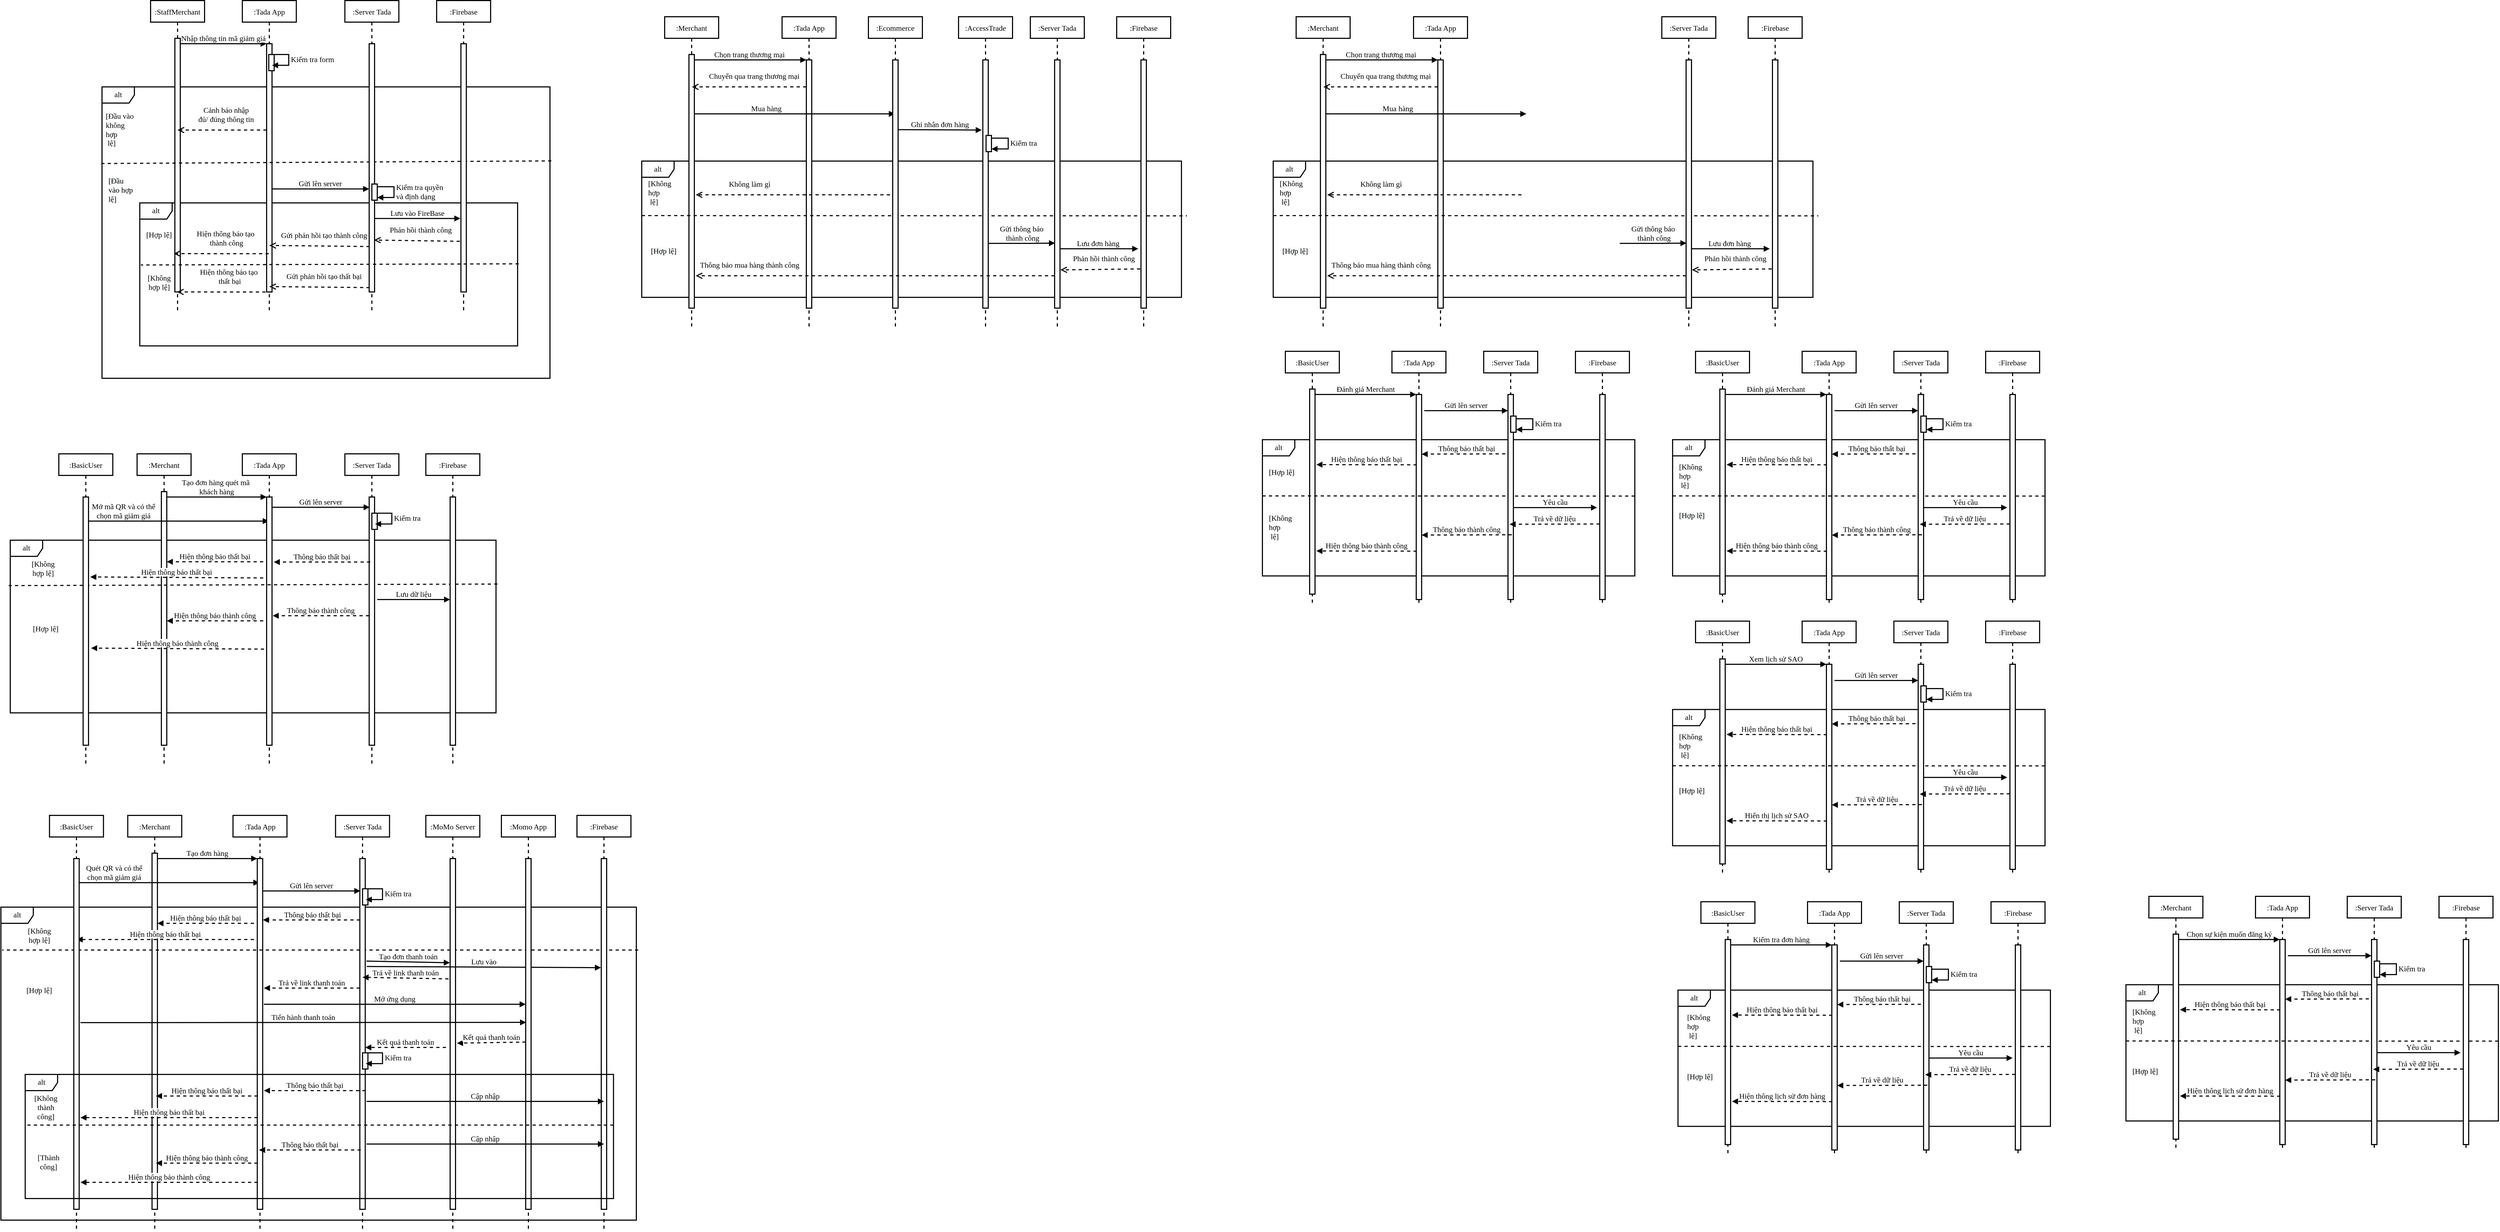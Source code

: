 <mxfile version="15.9.4" type="github">
  <diagram id="kgpKYQtTHZ0yAKxKKP6v" name="Page-1">
    <mxGraphModel dx="3978" dy="2824" grid="1" gridSize="10" guides="1" tooltips="1" connect="1" arrows="1" fold="1" page="1" pageScale="1" pageWidth="850" pageHeight="1100" math="0" shadow="0">
      <root>
        <mxCell id="0" />
        <mxCell id="1" parent="0" />
        <mxCell id="56J8bb4s6W5pYYQ_S6ca-3" value="alt" style="shape=umlFrame;whiteSpace=wrap;html=1;fontSize=14;fontFamily=Times New Roman;strokeWidth=2;" parent="1" vertex="1">
          <mxGeometry x="40" y="240" width="830" height="540" as="geometry" />
        </mxCell>
        <mxCell id="UmGHdTq01QlT3rU67zMb-6" value="alt" style="shape=umlFrame;whiteSpace=wrap;html=1;fontSize=14;fontFamily=Times New Roman;strokeWidth=2;" parent="1" vertex="1">
          <mxGeometry x="110" y="455" width="700" height="265" as="geometry" />
        </mxCell>
        <mxCell id="3nuBFxr9cyL0pnOWT2aG-1" value=":StaffMerchant" style="shape=umlLifeline;perimeter=lifelinePerimeter;container=1;collapsible=0;recursiveResize=0;rounded=0;shadow=0;strokeWidth=2;fontSize=14;fontFamily=Times New Roman;" parent="1" vertex="1">
          <mxGeometry x="130" y="80" width="100" height="580" as="geometry" />
        </mxCell>
        <mxCell id="3nuBFxr9cyL0pnOWT2aG-2" value="" style="points=[];perimeter=orthogonalPerimeter;rounded=0;shadow=0;strokeWidth=2;fontSize=14;fontFamily=Times New Roman;" parent="3nuBFxr9cyL0pnOWT2aG-1" vertex="1">
          <mxGeometry x="45" y="70" width="10" height="470" as="geometry" />
        </mxCell>
        <mxCell id="3nuBFxr9cyL0pnOWT2aG-5" value=":Tada App" style="shape=umlLifeline;perimeter=lifelinePerimeter;container=1;collapsible=0;recursiveResize=0;rounded=0;shadow=0;strokeWidth=2;fontSize=14;fontFamily=Times New Roman;" parent="1" vertex="1">
          <mxGeometry x="300" y="80" width="100" height="580" as="geometry" />
        </mxCell>
        <mxCell id="3nuBFxr9cyL0pnOWT2aG-6" value="" style="points=[];perimeter=orthogonalPerimeter;rounded=0;shadow=0;strokeWidth=2;fontSize=14;fontFamily=Times New Roman;" parent="3nuBFxr9cyL0pnOWT2aG-5" vertex="1">
          <mxGeometry x="45" y="80" width="10" height="460" as="geometry" />
        </mxCell>
        <mxCell id="56J8bb4s6W5pYYQ_S6ca-1" value="" style="html=1;points=[];perimeter=orthogonalPerimeter;fontSize=14;fontFamily=Times New Roman;strokeWidth=2;" parent="3nuBFxr9cyL0pnOWT2aG-5" vertex="1">
          <mxGeometry x="49" y="100" width="10" height="30" as="geometry" />
        </mxCell>
        <mxCell id="56J8bb4s6W5pYYQ_S6ca-2" value="&lt;span style=&quot;text-align: center; font-size: 14px;&quot;&gt;Kiểm tra form&lt;/span&gt;" style="edgeStyle=orthogonalEdgeStyle;html=1;align=left;spacingLeft=2;endArrow=block;rounded=0;entryX=1;entryY=0;fontSize=14;fontFamily=Times New Roman;strokeWidth=2;" parent="3nuBFxr9cyL0pnOWT2aG-5" edge="1">
          <mxGeometry relative="1" as="geometry">
            <mxPoint x="55" y="100" as="sourcePoint" />
            <Array as="points">
              <mxPoint x="86" y="100" />
            </Array>
            <mxPoint x="55" y="120" as="targetPoint" />
          </mxGeometry>
        </mxCell>
        <mxCell id="56J8bb4s6W5pYYQ_S6ca-20" value="Hiện thông báo tạo&#xa; thành công" style="verticalAlign=bottom;endArrow=open;dashed=1;endSize=8;shadow=0;strokeWidth=2;fontSize=14;fontFamily=Times New Roman;exitX=0.1;exitY=0.783;exitDx=0;exitDy=0;exitPerimeter=0;" parent="3nuBFxr9cyL0pnOWT2aG-5" edge="1">
          <mxGeometry x="-0.091" y="-10" relative="1" as="geometry">
            <mxPoint x="-127" y="469" as="targetPoint" />
            <mxPoint x="49" y="469.18" as="sourcePoint" />
            <mxPoint as="offset" />
          </mxGeometry>
        </mxCell>
        <mxCell id="UmGHdTq01QlT3rU67zMb-13" value="Hiện thông báo tạo&#xa; thất bại" style="verticalAlign=bottom;endArrow=open;dashed=1;endSize=8;shadow=0;strokeWidth=2;fontSize=14;fontFamily=Times New Roman;exitX=0.1;exitY=0.783;exitDx=0;exitDy=0;exitPerimeter=0;" parent="3nuBFxr9cyL0pnOWT2aG-5" edge="1">
          <mxGeometry x="-0.091" y="-10" relative="1" as="geometry">
            <mxPoint x="-121" y="540" as="targetPoint" />
            <mxPoint x="55" y="540.18" as="sourcePoint" />
            <mxPoint as="offset" />
          </mxGeometry>
        </mxCell>
        <mxCell id="3nuBFxr9cyL0pnOWT2aG-7" value="" style="verticalAlign=bottom;endArrow=none;dashed=1;endSize=8;exitX=1.003;exitY=0.254;shadow=0;strokeWidth=2;fontSize=14;fontFamily=Times New Roman;exitDx=0;exitDy=0;exitPerimeter=0;entryX=-0.003;entryY=0.263;entryDx=0;entryDy=0;entryPerimeter=0;endFill=0;" parent="1" source="56J8bb4s6W5pYYQ_S6ca-3" target="56J8bb4s6W5pYYQ_S6ca-3" edge="1">
          <mxGeometry relative="1" as="geometry">
            <mxPoint x="275" y="236" as="targetPoint" />
          </mxGeometry>
        </mxCell>
        <mxCell id="3nuBFxr9cyL0pnOWT2aG-8" value="Nhập thông tin mã giảm giá" style="verticalAlign=bottom;endArrow=block;entryX=0;entryY=0;shadow=0;strokeWidth=2;fontSize=14;fontFamily=Times New Roman;" parent="1" source="3nuBFxr9cyL0pnOWT2aG-2" target="3nuBFxr9cyL0pnOWT2aG-6" edge="1">
          <mxGeometry relative="1" as="geometry">
            <mxPoint x="275" y="160" as="sourcePoint" />
          </mxGeometry>
        </mxCell>
        <mxCell id="56J8bb4s6W5pYYQ_S6ca-9" value=":Server Tada" style="shape=umlLifeline;perimeter=lifelinePerimeter;container=1;collapsible=0;recursiveResize=0;rounded=0;shadow=0;strokeWidth=2;fontSize=14;fontFamily=Times New Roman;" parent="1" vertex="1">
          <mxGeometry x="490" y="80" width="100" height="580" as="geometry" />
        </mxCell>
        <mxCell id="56J8bb4s6W5pYYQ_S6ca-10" value="" style="points=[];perimeter=orthogonalPerimeter;rounded=0;shadow=0;strokeWidth=2;fontSize=14;fontFamily=Times New Roman;" parent="56J8bb4s6W5pYYQ_S6ca-9" vertex="1">
          <mxGeometry x="45" y="80" width="10" height="460" as="geometry" />
        </mxCell>
        <mxCell id="UmGHdTq01QlT3rU67zMb-8" value="" style="html=1;points=[];perimeter=orthogonalPerimeter;fontSize=14;fontFamily=Times New Roman;strokeWidth=2;" parent="56J8bb4s6W5pYYQ_S6ca-9" vertex="1">
          <mxGeometry x="50" y="340" width="10" height="30" as="geometry" />
        </mxCell>
        <mxCell id="UmGHdTq01QlT3rU67zMb-9" value="&lt;span style=&quot;text-align: center ; font-size: 14px&quot;&gt;Kiểm tra quyền &lt;br&gt;và định dạng&lt;/span&gt;" style="edgeStyle=orthogonalEdgeStyle;html=1;align=left;spacingLeft=2;endArrow=block;rounded=0;entryX=1;entryY=0;fontSize=14;fontFamily=Times New Roman;strokeWidth=2;" parent="56J8bb4s6W5pYYQ_S6ca-9" edge="1">
          <mxGeometry relative="1" as="geometry">
            <mxPoint x="60" y="345" as="sourcePoint" />
            <Array as="points">
              <mxPoint x="91" y="345" />
            </Array>
            <mxPoint x="60" y="365" as="targetPoint" />
          </mxGeometry>
        </mxCell>
        <mxCell id="56J8bb4s6W5pYYQ_S6ca-13" value="&lt;span style=&quot;color: rgb(0, 0, 0); font-size: 14px; font-style: normal; font-weight: 400; letter-spacing: normal; text-align: center; text-indent: 0px; text-transform: none; word-spacing: 0px; display: inline; float: none; background-color: rgb(255, 255, 255);&quot;&gt;[Đầu vào không hợp&lt;br style=&quot;font-size: 14px;&quot;&gt;&amp;nbsp;lệ]&lt;/span&gt;" style="text;whiteSpace=wrap;html=1;fontSize=14;fontFamily=Times New Roman;strokeWidth=2;" parent="1" vertex="1">
          <mxGeometry x="45" y="280" width="60" height="50" as="geometry" />
        </mxCell>
        <mxCell id="56J8bb4s6W5pYYQ_S6ca-15" value="&lt;span style=&quot;color: rgb(0, 0, 0); font-size: 14px; font-style: normal; font-weight: 400; letter-spacing: normal; text-align: center; text-indent: 0px; text-transform: none; word-spacing: 0px; background-color: rgb(248, 249, 250); display: inline; float: none;&quot;&gt;[Đầu vào hợp lệ]&lt;/span&gt;" style="text;whiteSpace=wrap;html=1;fontSize=14;fontFamily=Times New Roman;strokeWidth=2;" parent="1" vertex="1">
          <mxGeometry x="50" y="400" width="50" height="50" as="geometry" />
        </mxCell>
        <mxCell id="56J8bb4s6W5pYYQ_S6ca-16" value="Cảnh báo nhập &#xa;đủ/ đúng thông tin" style="verticalAlign=bottom;endArrow=open;dashed=1;endSize=8;shadow=0;strokeWidth=2;fontSize=14;fontFamily=Times New Roman;" parent="1" source="3nuBFxr9cyL0pnOWT2aG-6" edge="1">
          <mxGeometry x="-0.091" y="-10" relative="1" as="geometry">
            <mxPoint x="180" y="320" as="targetPoint" />
            <mxPoint x="180" y="320.0" as="sourcePoint" />
            <mxPoint as="offset" />
          </mxGeometry>
        </mxCell>
        <mxCell id="56J8bb4s6W5pYYQ_S6ca-19" value="Phản hồi thành công" style="verticalAlign=bottom;endArrow=open;dashed=1;endSize=8;shadow=0;strokeWidth=2;fontSize=14;fontFamily=Times New Roman;exitX=-0.2;exitY=0.796;exitDx=0;exitDy=0;exitPerimeter=0;entryX=0.9;entryY=0.791;entryDx=0;entryDy=0;entryPerimeter=0;" parent="1" source="UmGHdTq01QlT3rU67zMb-2" target="56J8bb4s6W5pYYQ_S6ca-10" edge="1">
          <mxGeometry x="-0.091" y="-10" relative="1" as="geometry">
            <mxPoint x="550" y="520" as="targetPoint" />
            <mxPoint x="525" y="520" as="sourcePoint" />
            <mxPoint as="offset" />
          </mxGeometry>
        </mxCell>
        <mxCell id="UmGHdTq01QlT3rU67zMb-1" value=":Firebase" style="shape=umlLifeline;perimeter=lifelinePerimeter;container=1;collapsible=0;recursiveResize=0;rounded=0;shadow=0;strokeWidth=2;fontSize=14;fontFamily=Times New Roman;" parent="1" vertex="1">
          <mxGeometry x="660" y="80" width="100" height="580" as="geometry" />
        </mxCell>
        <mxCell id="UmGHdTq01QlT3rU67zMb-2" value="" style="points=[];perimeter=orthogonalPerimeter;rounded=0;shadow=0;strokeWidth=2;fontSize=14;fontFamily=Times New Roman;" parent="UmGHdTq01QlT3rU67zMb-1" vertex="1">
          <mxGeometry x="45" y="80" width="10" height="460" as="geometry" />
        </mxCell>
        <mxCell id="UmGHdTq01QlT3rU67zMb-3" value="Lưu vào FireBase" style="verticalAlign=bottom;endArrow=block;entryX=-0.1;entryY=0.704;shadow=0;strokeWidth=2;fontSize=14;fontFamily=Times New Roman;entryDx=0;entryDy=0;entryPerimeter=0;" parent="1" source="56J8bb4s6W5pYYQ_S6ca-10" target="UmGHdTq01QlT3rU67zMb-2" edge="1">
          <mxGeometry relative="1" as="geometry">
            <mxPoint x="570" y="450" as="sourcePoint" />
            <mxPoint x="695" y="450.0" as="targetPoint" />
          </mxGeometry>
        </mxCell>
        <mxCell id="56J8bb4s6W5pYYQ_S6ca-18" value="Gửi lên server" style="verticalAlign=bottom;endArrow=block;shadow=0;strokeWidth=2;fontSize=14;fontFamily=Times New Roman;exitX=0.9;exitY=0.585;exitDx=0;exitDy=0;exitPerimeter=0;" parent="1" source="3nuBFxr9cyL0pnOWT2aG-6" target="56J8bb4s6W5pYYQ_S6ca-10" edge="1">
          <mxGeometry relative="1" as="geometry">
            <mxPoint x="355" y="450.0" as="sourcePoint" />
            <mxPoint x="525" y="450.0" as="targetPoint" />
          </mxGeometry>
        </mxCell>
        <mxCell id="UmGHdTq01QlT3rU67zMb-7" value="Gửi phản hồi tạo thành công" style="verticalAlign=bottom;endArrow=open;dashed=1;endSize=8;shadow=0;strokeWidth=2;fontSize=14;fontFamily=Times New Roman;exitX=0.1;exitY=0.817;exitDx=0;exitDy=0;exitPerimeter=0;entryX=0.9;entryY=0.791;entryDx=0;entryDy=0;entryPerimeter=0;" parent="1" source="56J8bb4s6W5pYYQ_S6ca-10" edge="1">
          <mxGeometry x="-0.091" y="-10" relative="1" as="geometry">
            <mxPoint x="350" y="533.86" as="targetPoint" />
            <mxPoint x="509" y="536.16" as="sourcePoint" />
            <mxPoint as="offset" />
          </mxGeometry>
        </mxCell>
        <mxCell id="UmGHdTq01QlT3rU67zMb-12" value="Gửi phản hồi tạo thất bại" style="verticalAlign=bottom;endArrow=open;dashed=1;endSize=8;shadow=0;strokeWidth=2;fontSize=14;fontFamily=Times New Roman;exitX=0.1;exitY=0.817;exitDx=0;exitDy=0;exitPerimeter=0;entryX=0.9;entryY=0.791;entryDx=0;entryDy=0;entryPerimeter=0;" parent="1" edge="1">
          <mxGeometry x="-0.091" y="-10" relative="1" as="geometry">
            <mxPoint x="350" y="610" as="targetPoint" />
            <mxPoint x="536" y="611.96" as="sourcePoint" />
            <mxPoint as="offset" />
          </mxGeometry>
        </mxCell>
        <mxCell id="UmGHdTq01QlT3rU67zMb-10" value="" style="verticalAlign=bottom;endArrow=none;dashed=1;endSize=8;shadow=0;strokeWidth=2;fontSize=14;fontFamily=Times New Roman;endFill=0;exitX=1.003;exitY=0.426;exitDx=0;exitDy=0;exitPerimeter=0;entryX=0.003;entryY=0.434;entryDx=0;entryDy=0;entryPerimeter=0;" parent="1" source="UmGHdTq01QlT3rU67zMb-6" target="UmGHdTq01QlT3rU67zMb-6" edge="1">
          <mxGeometry relative="1" as="geometry">
            <mxPoint x="110" y="590" as="targetPoint" />
            <mxPoint x="810" y="590" as="sourcePoint" />
          </mxGeometry>
        </mxCell>
        <mxCell id="UmGHdTq01QlT3rU67zMb-14" value="&lt;div style=&quot;text-align: center&quot;&gt;&lt;span&gt;[Hợp lệ]&lt;/span&gt;&lt;/div&gt;" style="text;whiteSpace=wrap;html=1;fontSize=14;fontFamily=Times New Roman;strokeWidth=2;" parent="1" vertex="1">
          <mxGeometry x="120" y="500" width="50" height="50" as="geometry" />
        </mxCell>
        <mxCell id="UmGHdTq01QlT3rU67zMb-15" value="&lt;div style=&quot;text-align: center&quot;&gt;[Không hợp lệ]&lt;/div&gt;" style="text;whiteSpace=wrap;html=1;fontSize=14;fontFamily=Times New Roman;strokeWidth=2;" parent="1" vertex="1">
          <mxGeometry x="120" y="580" width="50" height="50" as="geometry" />
        </mxCell>
        <mxCell id="3WbBXnuB34VJR-gaeWX0-1" value="alt" style="shape=umlFrame;whiteSpace=wrap;html=1;fontSize=14;fontFamily=Times New Roman;strokeWidth=2;" parent="1" vertex="1">
          <mxGeometry x="1040" y="377.5" width="1000" height="252.5" as="geometry" />
        </mxCell>
        <mxCell id="3WbBXnuB34VJR-gaeWX0-3" value=":Merchant" style="shape=umlLifeline;perimeter=lifelinePerimeter;container=1;collapsible=0;recursiveResize=0;rounded=0;shadow=0;strokeWidth=2;fontSize=14;fontFamily=Times New Roman;" parent="1" vertex="1">
          <mxGeometry x="1082.49" y="110" width="100" height="580" as="geometry" />
        </mxCell>
        <mxCell id="3WbBXnuB34VJR-gaeWX0-4" value="" style="points=[];perimeter=orthogonalPerimeter;rounded=0;shadow=0;strokeWidth=2;fontSize=14;fontFamily=Times New Roman;" parent="3WbBXnuB34VJR-gaeWX0-3" vertex="1">
          <mxGeometry x="45" y="70" width="10" height="470" as="geometry" />
        </mxCell>
        <mxCell id="3WbBXnuB34VJR-gaeWX0-5" value=":Tada App" style="shape=umlLifeline;perimeter=lifelinePerimeter;container=1;collapsible=0;recursiveResize=0;rounded=0;shadow=0;strokeWidth=2;fontSize=14;fontFamily=Times New Roman;" parent="1" vertex="1">
          <mxGeometry x="1300" y="110" width="100" height="580" as="geometry" />
        </mxCell>
        <mxCell id="3WbBXnuB34VJR-gaeWX0-6" value="" style="points=[];perimeter=orthogonalPerimeter;rounded=0;shadow=0;strokeWidth=2;fontSize=14;fontFamily=Times New Roman;" parent="3WbBXnuB34VJR-gaeWX0-5" vertex="1">
          <mxGeometry x="45" y="80" width="10" height="460" as="geometry" />
        </mxCell>
        <mxCell id="3WbBXnuB34VJR-gaeWX0-34" value="Mua hàng" style="verticalAlign=bottom;endArrow=block;shadow=0;strokeWidth=2;fontSize=14;fontFamily=Times New Roman;" parent="3WbBXnuB34VJR-gaeWX0-5" target="3WbBXnuB34VJR-gaeWX0-32" edge="1">
          <mxGeometry x="-0.287" relative="1" as="geometry">
            <mxPoint x="-162.51" y="180.0" as="sourcePoint" />
            <mxPoint x="45" y="180.0" as="targetPoint" />
            <mxPoint x="1" as="offset" />
          </mxGeometry>
        </mxCell>
        <mxCell id="3WbBXnuB34VJR-gaeWX0-11" value="" style="verticalAlign=bottom;endArrow=none;dashed=1;endSize=8;exitX=0;exitY=0.4;shadow=0;strokeWidth=2;fontSize=14;fontFamily=Times New Roman;exitDx=0;exitDy=0;exitPerimeter=0;endFill=0;" parent="1" source="3WbBXnuB34VJR-gaeWX0-1" edge="1">
          <mxGeometry relative="1" as="geometry">
            <mxPoint x="2050" y="479" as="targetPoint" />
            <Array as="points" />
          </mxGeometry>
        </mxCell>
        <mxCell id="3WbBXnuB34VJR-gaeWX0-12" value="Chọn trang thương mại " style="verticalAlign=bottom;endArrow=block;entryX=0;entryY=0;shadow=0;strokeWidth=2;fontSize=14;fontFamily=Times New Roman;" parent="1" source="3WbBXnuB34VJR-gaeWX0-4" target="3WbBXnuB34VJR-gaeWX0-6" edge="1">
          <mxGeometry relative="1" as="geometry">
            <mxPoint x="1227.49" y="190" as="sourcePoint" />
          </mxGeometry>
        </mxCell>
        <mxCell id="3WbBXnuB34VJR-gaeWX0-13" value=":Server Tada" style="shape=umlLifeline;perimeter=lifelinePerimeter;container=1;collapsible=0;recursiveResize=0;rounded=0;shadow=0;strokeWidth=2;fontSize=14;fontFamily=Times New Roman;" parent="1" vertex="1">
          <mxGeometry x="1760" y="110" width="100" height="580" as="geometry" />
        </mxCell>
        <mxCell id="3WbBXnuB34VJR-gaeWX0-14" value="" style="points=[];perimeter=orthogonalPerimeter;rounded=0;shadow=0;strokeWidth=2;fontSize=14;fontFamily=Times New Roman;" parent="3WbBXnuB34VJR-gaeWX0-13" vertex="1">
          <mxGeometry x="45" y="80" width="10" height="460" as="geometry" />
        </mxCell>
        <mxCell id="3WbBXnuB34VJR-gaeWX0-19" value="Chuyển qua trang thương mại" style="verticalAlign=bottom;endArrow=open;dashed=1;endSize=8;shadow=0;strokeWidth=2;fontSize=14;fontFamily=Times New Roman;" parent="1" source="3WbBXnuB34VJR-gaeWX0-6" target="3WbBXnuB34VJR-gaeWX0-3" edge="1">
          <mxGeometry x="-0.091" y="-10" relative="1" as="geometry">
            <mxPoint x="1132.49" y="350" as="targetPoint" />
            <mxPoint x="1132.49" y="350.0" as="sourcePoint" />
            <mxPoint as="offset" />
            <Array as="points">
              <mxPoint x="1230" y="240" />
            </Array>
          </mxGeometry>
        </mxCell>
        <mxCell id="3WbBXnuB34VJR-gaeWX0-20" value="Phản hồi thành công" style="verticalAlign=bottom;endArrow=open;dashed=1;endSize=8;shadow=0;strokeWidth=2;fontSize=14;fontFamily=Times New Roman;exitX=-0.142;exitY=0.842;exitDx=0;exitDy=0;exitPerimeter=0;entryX=1.067;entryY=0.846;entryDx=0;entryDy=0;entryPerimeter=0;" parent="1" source="3WbBXnuB34VJR-gaeWX0-22" target="3WbBXnuB34VJR-gaeWX0-14" edge="1">
          <mxGeometry x="-0.091" y="-10" relative="1" as="geometry">
            <mxPoint x="1710" y="550" as="targetPoint" />
            <mxPoint x="1685" y="550" as="sourcePoint" />
            <mxPoint as="offset" />
          </mxGeometry>
        </mxCell>
        <mxCell id="3WbBXnuB34VJR-gaeWX0-21" value=":Firebase" style="shape=umlLifeline;perimeter=lifelinePerimeter;container=1;collapsible=0;recursiveResize=0;rounded=0;shadow=0;strokeWidth=2;fontSize=14;fontFamily=Times New Roman;" parent="1" vertex="1">
          <mxGeometry x="1920" y="110" width="100" height="580" as="geometry" />
        </mxCell>
        <mxCell id="3WbBXnuB34VJR-gaeWX0-22" value="" style="points=[];perimeter=orthogonalPerimeter;rounded=0;shadow=0;strokeWidth=2;fontSize=14;fontFamily=Times New Roman;" parent="3WbBXnuB34VJR-gaeWX0-21" vertex="1">
          <mxGeometry x="45" y="80" width="10" height="460" as="geometry" />
        </mxCell>
        <mxCell id="3WbBXnuB34VJR-gaeWX0-45" value="Lưu đơn hàng " style="verticalAlign=bottom;endArrow=block;shadow=0;strokeWidth=2;fontSize=14;fontFamily=Times New Roman;" parent="3WbBXnuB34VJR-gaeWX0-21" edge="1">
          <mxGeometry relative="1" as="geometry">
            <mxPoint x="-105" y="430.0" as="sourcePoint" />
            <mxPoint x="40" y="430" as="targetPoint" />
            <mxPoint as="offset" />
          </mxGeometry>
        </mxCell>
        <mxCell id="3WbBXnuB34VJR-gaeWX0-30" value=":AccessTrade" style="shape=umlLifeline;perimeter=lifelinePerimeter;container=1;collapsible=0;recursiveResize=0;rounded=0;shadow=0;strokeWidth=2;fontSize=14;fontFamily=Times New Roman;" parent="1" vertex="1">
          <mxGeometry x="1627" y="110" width="100" height="580" as="geometry" />
        </mxCell>
        <mxCell id="3WbBXnuB34VJR-gaeWX0-31" value="" style="points=[];perimeter=orthogonalPerimeter;rounded=0;shadow=0;strokeWidth=2;fontSize=14;fontFamily=Times New Roman;" parent="3WbBXnuB34VJR-gaeWX0-30" vertex="1">
          <mxGeometry x="45" y="80" width="10" height="460" as="geometry" />
        </mxCell>
        <mxCell id="3WbBXnuB34VJR-gaeWX0-39" value="" style="html=1;points=[];perimeter=orthogonalPerimeter;fontSize=14;fontFamily=Times New Roman;strokeWidth=2;" parent="3WbBXnuB34VJR-gaeWX0-30" vertex="1">
          <mxGeometry x="51" y="220" width="10" height="30" as="geometry" />
        </mxCell>
        <mxCell id="3WbBXnuB34VJR-gaeWX0-40" value="&lt;span style=&quot;text-align: center ; font-size: 14px&quot;&gt;Kiểm tra&amp;nbsp;&lt;/span&gt;" style="edgeStyle=orthogonalEdgeStyle;html=1;align=left;spacingLeft=2;endArrow=block;rounded=0;entryX=1;entryY=0;fontSize=14;fontFamily=Times New Roman;strokeWidth=2;" parent="3WbBXnuB34VJR-gaeWX0-30" edge="1">
          <mxGeometry relative="1" as="geometry">
            <mxPoint x="61" y="225" as="sourcePoint" />
            <Array as="points">
              <mxPoint x="92" y="225" />
            </Array>
            <mxPoint x="61" y="245" as="targetPoint" />
          </mxGeometry>
        </mxCell>
        <mxCell id="3WbBXnuB34VJR-gaeWX0-32" value=":Ecommerce" style="shape=umlLifeline;perimeter=lifelinePerimeter;container=1;collapsible=0;recursiveResize=0;rounded=0;shadow=0;strokeWidth=2;fontSize=14;fontFamily=Times New Roman;" parent="1" vertex="1">
          <mxGeometry x="1460" y="110" width="100" height="580" as="geometry" />
        </mxCell>
        <mxCell id="3WbBXnuB34VJR-gaeWX0-33" value="" style="points=[];perimeter=orthogonalPerimeter;rounded=0;shadow=0;strokeWidth=2;fontSize=14;fontFamily=Times New Roman;" parent="3WbBXnuB34VJR-gaeWX0-32" vertex="1">
          <mxGeometry x="45" y="80" width="10" height="460" as="geometry" />
        </mxCell>
        <mxCell id="3WbBXnuB34VJR-gaeWX0-35" value="Ghi nhân đơn hàng" style="verticalAlign=bottom;endArrow=block;shadow=0;strokeWidth=2;fontSize=14;fontFamily=Times New Roman;exitX=1.012;exitY=0.281;exitDx=0;exitDy=0;exitPerimeter=0;" parent="1" source="3WbBXnuB34VJR-gaeWX0-33" edge="1">
          <mxGeometry relative="1" as="geometry">
            <mxPoint x="1520" y="320" as="sourcePoint" />
            <mxPoint x="1670" y="320" as="targetPoint" />
            <mxPoint as="offset" />
          </mxGeometry>
        </mxCell>
        <mxCell id="3WbBXnuB34VJR-gaeWX0-41" value="&lt;span style=&quot;color: rgb(0 , 0 , 0) ; font-size: 14px ; font-style: normal ; font-weight: 400 ; letter-spacing: normal ; text-align: center ; text-indent: 0px ; text-transform: none ; word-spacing: 0px ; display: inline ; float: none ; background-color: rgb(255 , 255 , 255)&quot;&gt;[Không hợp&lt;br style=&quot;font-size: 14px&quot;&gt;&amp;nbsp;lệ]&lt;/span&gt;" style="text;whiteSpace=wrap;html=1;fontSize=14;fontFamily=Times New Roman;strokeWidth=2;" parent="1" vertex="1">
          <mxGeometry x="1050" y="405" width="60" height="50" as="geometry" />
        </mxCell>
        <mxCell id="3WbBXnuB34VJR-gaeWX0-42" value="&lt;span style=&quot;color: rgb(0 , 0 , 0) ; font-size: 14px ; font-style: normal ; font-weight: 400 ; letter-spacing: normal ; text-align: center ; text-indent: 0px ; text-transform: none ; word-spacing: 0px ; background-color: rgb(248 , 249 , 250) ; display: inline ; float: none&quot;&gt;[Hợp lệ]&lt;/span&gt;" style="text;whiteSpace=wrap;html=1;fontSize=14;fontFamily=Times New Roman;strokeWidth=2;" parent="1" vertex="1">
          <mxGeometry x="1055" y="530" width="50" height="50" as="geometry" />
        </mxCell>
        <mxCell id="3WbBXnuB34VJR-gaeWX0-43" value="Gửi thông báo&#xa; thành công" style="verticalAlign=bottom;endArrow=block;shadow=0;strokeWidth=2;fontSize=14;fontFamily=Times New Roman;entryX=0.075;entryY=0.738;entryDx=0;entryDy=0;entryPerimeter=0;" parent="1" source="3WbBXnuB34VJR-gaeWX0-31" target="3WbBXnuB34VJR-gaeWX0-14" edge="1">
          <mxGeometry relative="1" as="geometry">
            <mxPoint x="1645" y="510.0" as="sourcePoint" />
            <mxPoint x="1805" y="510.0" as="targetPoint" />
            <mxPoint as="offset" />
            <Array as="points">
              <mxPoint x="1760" y="530" />
            </Array>
          </mxGeometry>
        </mxCell>
        <mxCell id="3WbBXnuB34VJR-gaeWX0-9" value="Thông báo mua hàng thành công" style="verticalAlign=bottom;endArrow=open;dashed=1;endSize=8;shadow=0;strokeWidth=2;fontSize=14;fontFamily=Times New Roman;" parent="1" source="3WbBXnuB34VJR-gaeWX0-14" edge="1">
          <mxGeometry x="0.699" y="-10" relative="1" as="geometry">
            <mxPoint x="1140" y="590" as="targetPoint" />
            <mxPoint x="1316" y="590.18" as="sourcePoint" />
            <mxPoint as="offset" />
          </mxGeometry>
        </mxCell>
        <mxCell id="3WbBXnuB34VJR-gaeWX0-46" value="Không làm gì" style="verticalAlign=bottom;endArrow=open;dashed=1;endSize=8;shadow=0;strokeWidth=2;fontSize=14;fontFamily=Times New Roman;" parent="1" edge="1">
          <mxGeometry x="0.444" y="-10" relative="1" as="geometry">
            <mxPoint x="1140" y="440" as="targetPoint" />
            <mxPoint x="1500" y="440" as="sourcePoint" />
            <mxPoint as="offset" />
          </mxGeometry>
        </mxCell>
        <mxCell id="3WbBXnuB34VJR-gaeWX0-47" value="alt" style="shape=umlFrame;whiteSpace=wrap;html=1;fontSize=14;fontFamily=Times New Roman;strokeWidth=2;" parent="1" vertex="1">
          <mxGeometry x="2210" y="377.5" width="1000" height="252.5" as="geometry" />
        </mxCell>
        <mxCell id="3WbBXnuB34VJR-gaeWX0-48" value=":Merchant" style="shape=umlLifeline;perimeter=lifelinePerimeter;container=1;collapsible=0;recursiveResize=0;rounded=0;shadow=0;strokeWidth=2;fontSize=14;fontFamily=Times New Roman;" parent="1" vertex="1">
          <mxGeometry x="2252.49" y="110" width="100" height="580" as="geometry" />
        </mxCell>
        <mxCell id="3WbBXnuB34VJR-gaeWX0-49" value="" style="points=[];perimeter=orthogonalPerimeter;rounded=0;shadow=0;strokeWidth=2;fontSize=14;fontFamily=Times New Roman;" parent="3WbBXnuB34VJR-gaeWX0-48" vertex="1">
          <mxGeometry x="45" y="70" width="10" height="470" as="geometry" />
        </mxCell>
        <mxCell id="3WbBXnuB34VJR-gaeWX0-50" value=":Tada App" style="shape=umlLifeline;perimeter=lifelinePerimeter;container=1;collapsible=0;recursiveResize=0;rounded=0;shadow=0;strokeWidth=2;fontSize=14;fontFamily=Times New Roman;" parent="1" vertex="1">
          <mxGeometry x="2470" y="110" width="100" height="580" as="geometry" />
        </mxCell>
        <mxCell id="3WbBXnuB34VJR-gaeWX0-51" value="" style="points=[];perimeter=orthogonalPerimeter;rounded=0;shadow=0;strokeWidth=2;fontSize=14;fontFamily=Times New Roman;" parent="3WbBXnuB34VJR-gaeWX0-50" vertex="1">
          <mxGeometry x="45" y="80" width="10" height="460" as="geometry" />
        </mxCell>
        <mxCell id="3WbBXnuB34VJR-gaeWX0-52" value="Mua hàng" style="verticalAlign=bottom;endArrow=block;shadow=0;strokeWidth=2;fontSize=14;fontFamily=Times New Roman;" parent="3WbBXnuB34VJR-gaeWX0-50" edge="1">
          <mxGeometry x="-0.287" relative="1" as="geometry">
            <mxPoint x="-162.51" y="180.0" as="sourcePoint" />
            <mxPoint x="209" y="180.0" as="targetPoint" />
            <mxPoint x="1" as="offset" />
          </mxGeometry>
        </mxCell>
        <mxCell id="3WbBXnuB34VJR-gaeWX0-53" value="" style="verticalAlign=bottom;endArrow=none;dashed=1;endSize=8;exitX=0;exitY=0.4;shadow=0;strokeWidth=2;fontSize=14;fontFamily=Times New Roman;exitDx=0;exitDy=0;exitPerimeter=0;endFill=0;" parent="1" source="3WbBXnuB34VJR-gaeWX0-47" edge="1">
          <mxGeometry relative="1" as="geometry">
            <mxPoint x="3220" y="479" as="targetPoint" />
            <Array as="points" />
          </mxGeometry>
        </mxCell>
        <mxCell id="3WbBXnuB34VJR-gaeWX0-54" value="Chọn trang thương mại " style="verticalAlign=bottom;endArrow=block;entryX=0;entryY=0;shadow=0;strokeWidth=2;fontSize=14;fontFamily=Times New Roman;" parent="1" source="3WbBXnuB34VJR-gaeWX0-49" target="3WbBXnuB34VJR-gaeWX0-51" edge="1">
          <mxGeometry relative="1" as="geometry">
            <mxPoint x="2397.49" y="190" as="sourcePoint" />
          </mxGeometry>
        </mxCell>
        <mxCell id="3WbBXnuB34VJR-gaeWX0-55" value=":Server Tada" style="shape=umlLifeline;perimeter=lifelinePerimeter;container=1;collapsible=0;recursiveResize=0;rounded=0;shadow=0;strokeWidth=2;fontSize=14;fontFamily=Times New Roman;" parent="1" vertex="1">
          <mxGeometry x="2930" y="110" width="100" height="580" as="geometry" />
        </mxCell>
        <mxCell id="3WbBXnuB34VJR-gaeWX0-56" value="" style="points=[];perimeter=orthogonalPerimeter;rounded=0;shadow=0;strokeWidth=2;fontSize=14;fontFamily=Times New Roman;" parent="3WbBXnuB34VJR-gaeWX0-55" vertex="1">
          <mxGeometry x="45" y="80" width="10" height="460" as="geometry" />
        </mxCell>
        <mxCell id="3WbBXnuB34VJR-gaeWX0-57" value="Chuyển qua trang thương mại" style="verticalAlign=bottom;endArrow=open;dashed=1;endSize=8;shadow=0;strokeWidth=2;fontSize=14;fontFamily=Times New Roman;" parent="1" source="3WbBXnuB34VJR-gaeWX0-51" target="3WbBXnuB34VJR-gaeWX0-48" edge="1">
          <mxGeometry x="-0.091" y="-10" relative="1" as="geometry">
            <mxPoint x="2302.49" y="350" as="targetPoint" />
            <mxPoint x="2302.49" y="350.0" as="sourcePoint" />
            <mxPoint as="offset" />
            <Array as="points">
              <mxPoint x="2400" y="240" />
            </Array>
          </mxGeometry>
        </mxCell>
        <mxCell id="3WbBXnuB34VJR-gaeWX0-58" value="Phản hồi thành công" style="verticalAlign=bottom;endArrow=open;dashed=1;endSize=8;shadow=0;strokeWidth=2;fontSize=14;fontFamily=Times New Roman;exitX=-0.142;exitY=0.842;exitDx=0;exitDy=0;exitPerimeter=0;entryX=1.067;entryY=0.846;entryDx=0;entryDy=0;entryPerimeter=0;" parent="1" source="3WbBXnuB34VJR-gaeWX0-60" target="3WbBXnuB34VJR-gaeWX0-56" edge="1">
          <mxGeometry x="-0.091" y="-10" relative="1" as="geometry">
            <mxPoint x="2880" y="550" as="targetPoint" />
            <mxPoint x="2855" y="550" as="sourcePoint" />
            <mxPoint as="offset" />
          </mxGeometry>
        </mxCell>
        <mxCell id="3WbBXnuB34VJR-gaeWX0-59" value=":Firebase" style="shape=umlLifeline;perimeter=lifelinePerimeter;container=1;collapsible=0;recursiveResize=0;rounded=0;shadow=0;strokeWidth=2;fontSize=14;fontFamily=Times New Roman;" parent="1" vertex="1">
          <mxGeometry x="3090" y="110" width="100" height="580" as="geometry" />
        </mxCell>
        <mxCell id="3WbBXnuB34VJR-gaeWX0-60" value="" style="points=[];perimeter=orthogonalPerimeter;rounded=0;shadow=0;strokeWidth=2;fontSize=14;fontFamily=Times New Roman;" parent="3WbBXnuB34VJR-gaeWX0-59" vertex="1">
          <mxGeometry x="45" y="80" width="10" height="460" as="geometry" />
        </mxCell>
        <mxCell id="3WbBXnuB34VJR-gaeWX0-61" value="Lưu đơn hàng " style="verticalAlign=bottom;endArrow=block;shadow=0;strokeWidth=2;fontSize=14;fontFamily=Times New Roman;" parent="3WbBXnuB34VJR-gaeWX0-59" edge="1">
          <mxGeometry relative="1" as="geometry">
            <mxPoint x="-105" y="430.0" as="sourcePoint" />
            <mxPoint x="40" y="430" as="targetPoint" />
            <mxPoint as="offset" />
          </mxGeometry>
        </mxCell>
        <mxCell id="3WbBXnuB34VJR-gaeWX0-69" value="&lt;span style=&quot;color: rgb(0 , 0 , 0) ; font-size: 14px ; font-style: normal ; font-weight: 400 ; letter-spacing: normal ; text-align: center ; text-indent: 0px ; text-transform: none ; word-spacing: 0px ; display: inline ; float: none ; background-color: rgb(255 , 255 , 255)&quot;&gt;[Không hợp&lt;br style=&quot;font-size: 14px&quot;&gt;&amp;nbsp;lệ]&lt;/span&gt;" style="text;whiteSpace=wrap;html=1;fontSize=14;fontFamily=Times New Roman;strokeWidth=2;" parent="1" vertex="1">
          <mxGeometry x="2220" y="405" width="60" height="50" as="geometry" />
        </mxCell>
        <mxCell id="3WbBXnuB34VJR-gaeWX0-70" value="&lt;span style=&quot;color: rgb(0 , 0 , 0) ; font-size: 14px ; font-style: normal ; font-weight: 400 ; letter-spacing: normal ; text-align: center ; text-indent: 0px ; text-transform: none ; word-spacing: 0px ; background-color: rgb(248 , 249 , 250) ; display: inline ; float: none&quot;&gt;[Hợp lệ]&lt;/span&gt;" style="text;whiteSpace=wrap;html=1;fontSize=14;fontFamily=Times New Roman;strokeWidth=2;" parent="1" vertex="1">
          <mxGeometry x="2225" y="530" width="50" height="50" as="geometry" />
        </mxCell>
        <mxCell id="3WbBXnuB34VJR-gaeWX0-71" value="Gửi thông báo&#xa; thành công" style="verticalAlign=bottom;endArrow=block;shadow=0;strokeWidth=2;fontSize=14;fontFamily=Times New Roman;entryX=0.075;entryY=0.738;entryDx=0;entryDy=0;entryPerimeter=0;" parent="1" target="3WbBXnuB34VJR-gaeWX0-56" edge="1">
          <mxGeometry relative="1" as="geometry">
            <mxPoint x="2852" y="530" as="sourcePoint" />
            <mxPoint x="2975" y="510.0" as="targetPoint" />
            <mxPoint as="offset" />
            <Array as="points">
              <mxPoint x="2930" y="530" />
            </Array>
          </mxGeometry>
        </mxCell>
        <mxCell id="3WbBXnuB34VJR-gaeWX0-72" value="Thông báo mua hàng thành công" style="verticalAlign=bottom;endArrow=open;dashed=1;endSize=8;shadow=0;strokeWidth=2;fontSize=14;fontFamily=Times New Roman;" parent="1" source="3WbBXnuB34VJR-gaeWX0-56" edge="1">
          <mxGeometry x="0.699" y="-10" relative="1" as="geometry">
            <mxPoint x="2310.0" y="590" as="targetPoint" />
            <mxPoint x="2486" y="590.18" as="sourcePoint" />
            <mxPoint as="offset" />
          </mxGeometry>
        </mxCell>
        <mxCell id="3WbBXnuB34VJR-gaeWX0-73" value="Không làm gì" style="verticalAlign=bottom;endArrow=open;dashed=1;endSize=8;shadow=0;strokeWidth=2;fontSize=14;fontFamily=Times New Roman;" parent="1" edge="1">
          <mxGeometry x="0.444" y="-10" relative="1" as="geometry">
            <mxPoint x="2310.0" y="440" as="targetPoint" />
            <mxPoint x="2670" y="440" as="sourcePoint" />
            <mxPoint as="offset" />
          </mxGeometry>
        </mxCell>
        <mxCell id="3WbBXnuB34VJR-gaeWX0-74" value="alt" style="shape=umlFrame;whiteSpace=wrap;html=1;fontSize=14;fontFamily=Times New Roman;strokeWidth=2;" parent="1" vertex="1">
          <mxGeometry x="-130" y="1080" width="900" height="320" as="geometry" />
        </mxCell>
        <mxCell id="3WbBXnuB34VJR-gaeWX0-76" value=":Merchant" style="shape=umlLifeline;perimeter=lifelinePerimeter;container=1;collapsible=0;recursiveResize=0;rounded=0;shadow=0;strokeWidth=2;fontSize=14;fontFamily=Times New Roman;" parent="1" vertex="1">
          <mxGeometry x="105" y="920" width="100" height="580" as="geometry" />
        </mxCell>
        <mxCell id="3WbBXnuB34VJR-gaeWX0-77" value="" style="points=[];perimeter=orthogonalPerimeter;rounded=0;shadow=0;strokeWidth=2;fontSize=14;fontFamily=Times New Roman;" parent="3WbBXnuB34VJR-gaeWX0-76" vertex="1">
          <mxGeometry x="45" y="70" width="10" height="470" as="geometry" />
        </mxCell>
        <mxCell id="8q56gmHQgoS0oKWcNs2H-6" value="Mở mã QR và có thể &#xa;chọn mã giảm giá" style="verticalAlign=bottom;endArrow=block;shadow=0;strokeWidth=2;fontSize=14;fontFamily=Times New Roman;" edge="1" parent="3WbBXnuB34VJR-gaeWX0-76" target="3WbBXnuB34VJR-gaeWX0-78">
          <mxGeometry x="-0.611" relative="1" as="geometry">
            <mxPoint x="-90" y="124.57" as="sourcePoint" />
            <mxPoint x="95.0" y="124.57" as="targetPoint" />
            <mxPoint as="offset" />
          </mxGeometry>
        </mxCell>
        <mxCell id="3WbBXnuB34VJR-gaeWX0-78" value=":Tada App" style="shape=umlLifeline;perimeter=lifelinePerimeter;container=1;collapsible=0;recursiveResize=0;rounded=0;shadow=0;strokeWidth=2;fontSize=14;fontFamily=Times New Roman;" parent="1" vertex="1">
          <mxGeometry x="300" y="920" width="100" height="580" as="geometry" />
        </mxCell>
        <mxCell id="3WbBXnuB34VJR-gaeWX0-79" value="" style="points=[];perimeter=orthogonalPerimeter;rounded=0;shadow=0;strokeWidth=2;fontSize=14;fontFamily=Times New Roman;" parent="3WbBXnuB34VJR-gaeWX0-78" vertex="1">
          <mxGeometry x="45" y="80" width="10" height="460" as="geometry" />
        </mxCell>
        <mxCell id="8q56gmHQgoS0oKWcNs2H-8" value="Hiện thông báo thất bại" style="verticalAlign=bottom;endArrow=block;shadow=0;strokeWidth=2;fontSize=14;fontFamily=Times New Roman;exitX=0.2;exitY=0.262;exitDx=0;exitDy=0;exitPerimeter=0;entryX=1.325;entryY=0.322;entryDx=0;entryDy=0;entryPerimeter=0;dashed=1;" edge="1" parent="3WbBXnuB34VJR-gaeWX0-78" target="8q56gmHQgoS0oKWcNs2H-5">
          <mxGeometry relative="1" as="geometry">
            <mxPoint x="38.75" y="230" as="sourcePoint" />
            <mxPoint x="-140" y="230" as="targetPoint" />
          </mxGeometry>
        </mxCell>
        <mxCell id="8q56gmHQgoS0oKWcNs2H-12" value="Hiện thông báo thành công" style="verticalAlign=bottom;endArrow=block;shadow=0;strokeWidth=2;fontSize=14;fontFamily=Times New Roman;exitX=0.2;exitY=0.262;exitDx=0;exitDy=0;exitPerimeter=0;entryX=1.325;entryY=0.262;entryDx=0;entryDy=0;entryPerimeter=0;dashed=1;" edge="1" parent="3WbBXnuB34VJR-gaeWX0-78">
          <mxGeometry relative="1" as="geometry">
            <mxPoint x="38.75" y="309.5" as="sourcePoint" />
            <mxPoint x="-140" y="309.5" as="targetPoint" />
          </mxGeometry>
        </mxCell>
        <mxCell id="3WbBXnuB34VJR-gaeWX0-84" value="" style="verticalAlign=bottom;endArrow=none;dashed=1;endSize=8;exitX=1.003;exitY=0.254;shadow=0;strokeWidth=2;fontSize=14;fontFamily=Times New Roman;exitDx=0;exitDy=0;exitPerimeter=0;entryX=-0.003;entryY=0.263;entryDx=0;entryDy=0;entryPerimeter=0;endFill=0;" parent="1" source="3WbBXnuB34VJR-gaeWX0-74" target="3WbBXnuB34VJR-gaeWX0-74" edge="1">
          <mxGeometry relative="1" as="geometry">
            <mxPoint x="275" y="1076" as="targetPoint" />
          </mxGeometry>
        </mxCell>
        <mxCell id="3WbBXnuB34VJR-gaeWX0-85" value="Tạo đơn hàng quét mã &#xa;khách hàng" style="verticalAlign=bottom;endArrow=block;entryX=0;entryY=0;shadow=0;strokeWidth=2;fontSize=14;fontFamily=Times New Roman;" parent="1" source="3WbBXnuB34VJR-gaeWX0-77" target="3WbBXnuB34VJR-gaeWX0-79" edge="1">
          <mxGeometry relative="1" as="geometry">
            <mxPoint x="275" y="1000" as="sourcePoint" />
          </mxGeometry>
        </mxCell>
        <mxCell id="3WbBXnuB34VJR-gaeWX0-86" value=":Server Tada" style="shape=umlLifeline;perimeter=lifelinePerimeter;container=1;collapsible=0;recursiveResize=0;rounded=0;shadow=0;strokeWidth=2;fontSize=14;fontFamily=Times New Roman;" parent="1" vertex="1">
          <mxGeometry x="490" y="920" width="100" height="580" as="geometry" />
        </mxCell>
        <mxCell id="3WbBXnuB34VJR-gaeWX0-87" value="" style="points=[];perimeter=orthogonalPerimeter;rounded=0;shadow=0;strokeWidth=2;fontSize=14;fontFamily=Times New Roman;" parent="3WbBXnuB34VJR-gaeWX0-86" vertex="1">
          <mxGeometry x="45" y="80" width="10" height="460" as="geometry" />
        </mxCell>
        <mxCell id="8q56gmHQgoS0oKWcNs2H-1" value="Gửi lên server" style="verticalAlign=bottom;endArrow=block;shadow=0;strokeWidth=2;fontSize=14;fontFamily=Times New Roman;exitX=0.9;exitY=0.585;exitDx=0;exitDy=0;exitPerimeter=0;" edge="1" parent="3WbBXnuB34VJR-gaeWX0-86">
          <mxGeometry relative="1" as="geometry">
            <mxPoint x="-135" y="98.95" as="sourcePoint" />
            <mxPoint x="46" y="98.95" as="targetPoint" />
          </mxGeometry>
        </mxCell>
        <mxCell id="3WbBXnuB34VJR-gaeWX0-80" value="" style="html=1;points=[];perimeter=orthogonalPerimeter;fontSize=14;fontFamily=Times New Roman;strokeWidth=2;" parent="3WbBXnuB34VJR-gaeWX0-86" vertex="1">
          <mxGeometry x="50" y="110" width="10" height="30" as="geometry" />
        </mxCell>
        <mxCell id="3WbBXnuB34VJR-gaeWX0-81" value="&lt;span style=&quot;text-align: center ; font-size: 14px&quot;&gt;Kiểm tra&amp;nbsp;&lt;/span&gt;" style="edgeStyle=orthogonalEdgeStyle;html=1;align=left;spacingLeft=2;endArrow=block;rounded=0;entryX=1;entryY=0;fontSize=14;fontFamily=Times New Roman;strokeWidth=2;" parent="3WbBXnuB34VJR-gaeWX0-86" edge="1">
          <mxGeometry relative="1" as="geometry">
            <mxPoint x="56" y="110" as="sourcePoint" />
            <Array as="points">
              <mxPoint x="87" y="110" />
            </Array>
            <mxPoint x="56" y="130" as="targetPoint" />
          </mxGeometry>
        </mxCell>
        <mxCell id="8q56gmHQgoS0oKWcNs2H-10" value="Thông báo thành công" style="verticalAlign=bottom;endArrow=block;shadow=0;strokeWidth=2;fontSize=14;fontFamily=Times New Roman;exitX=0.2;exitY=0.262;exitDx=0;exitDy=0;exitPerimeter=0;entryX=1.325;entryY=0.262;entryDx=0;entryDy=0;entryPerimeter=0;dashed=1;" edge="1" parent="3WbBXnuB34VJR-gaeWX0-86">
          <mxGeometry relative="1" as="geometry">
            <mxPoint x="45" y="300" as="sourcePoint" />
            <mxPoint x="-133.75" y="300" as="targetPoint" />
          </mxGeometry>
        </mxCell>
        <mxCell id="3WbBXnuB34VJR-gaeWX0-90" value="&lt;div style=&quot;text-align: center&quot;&gt;&lt;span style=&quot;background-color: rgb(255 , 255 , 255)&quot;&gt;[Hợp lệ]&lt;/span&gt;&lt;/div&gt;" style="text;whiteSpace=wrap;html=1;fontSize=14;fontFamily=Times New Roman;strokeWidth=2;" parent="1" vertex="1">
          <mxGeometry x="-90" y="1230" width="60" height="50" as="geometry" />
        </mxCell>
        <mxCell id="3WbBXnuB34VJR-gaeWX0-91" value="&lt;div style=&quot;text-align: center&quot;&gt;&lt;span&gt;[Không hợp lệ]&lt;/span&gt;&lt;/div&gt;" style="text;whiteSpace=wrap;html=1;fontSize=14;fontFamily=Times New Roman;strokeWidth=2;" parent="1" vertex="1">
          <mxGeometry x="-95" y="1110" width="50" height="50" as="geometry" />
        </mxCell>
        <mxCell id="3WbBXnuB34VJR-gaeWX0-94" value=":Firebase" style="shape=umlLifeline;perimeter=lifelinePerimeter;container=1;collapsible=0;recursiveResize=0;rounded=0;shadow=0;strokeWidth=2;fontSize=14;fontFamily=Times New Roman;" parent="1" vertex="1">
          <mxGeometry x="640" y="920" width="100" height="580" as="geometry" />
        </mxCell>
        <mxCell id="3WbBXnuB34VJR-gaeWX0-95" value="" style="points=[];perimeter=orthogonalPerimeter;rounded=0;shadow=0;strokeWidth=2;fontSize=14;fontFamily=Times New Roman;" parent="3WbBXnuB34VJR-gaeWX0-94" vertex="1">
          <mxGeometry x="45" y="80" width="10" height="460" as="geometry" />
        </mxCell>
        <mxCell id="8q56gmHQgoS0oKWcNs2H-9" value="Lưu dữ liệu" style="verticalAlign=bottom;endArrow=block;shadow=0;strokeWidth=2;fontSize=14;fontFamily=Times New Roman;" edge="1" parent="3WbBXnuB34VJR-gaeWX0-94">
          <mxGeometry relative="1" as="geometry">
            <mxPoint x="-90" y="270" as="sourcePoint" />
            <mxPoint x="45" y="270.0" as="targetPoint" />
          </mxGeometry>
        </mxCell>
        <mxCell id="3WbBXnuB34VJR-gaeWX0-97" value="Thông báo thất bại" style="verticalAlign=bottom;endArrow=block;shadow=0;strokeWidth=2;fontSize=14;fontFamily=Times New Roman;exitX=0.2;exitY=0.262;exitDx=0;exitDy=0;exitPerimeter=0;entryX=1.325;entryY=0.262;entryDx=0;entryDy=0;entryPerimeter=0;dashed=1;" parent="1" source="3WbBXnuB34VJR-gaeWX0-87" target="3WbBXnuB34VJR-gaeWX0-79" edge="1">
          <mxGeometry relative="1" as="geometry">
            <mxPoint x="355" y="1290.0" as="sourcePoint" />
            <mxPoint x="525" y="1290.0" as="targetPoint" />
          </mxGeometry>
        </mxCell>
        <mxCell id="8q56gmHQgoS0oKWcNs2H-4" value=":BasicUser" style="shape=umlLifeline;perimeter=lifelinePerimeter;container=1;collapsible=0;recursiveResize=0;rounded=0;shadow=0;strokeWidth=2;fontSize=14;fontFamily=Times New Roman;" vertex="1" parent="1">
          <mxGeometry x="-40" y="920" width="100" height="580" as="geometry" />
        </mxCell>
        <mxCell id="8q56gmHQgoS0oKWcNs2H-5" value="" style="points=[];perimeter=orthogonalPerimeter;rounded=0;shadow=0;strokeWidth=2;fontSize=14;fontFamily=Times New Roman;" vertex="1" parent="8q56gmHQgoS0oKWcNs2H-4">
          <mxGeometry x="45" y="80" width="10" height="460" as="geometry" />
        </mxCell>
        <mxCell id="8q56gmHQgoS0oKWcNs2H-7" value="Hiện thông báo thất bại" style="verticalAlign=bottom;endArrow=block;shadow=0;strokeWidth=2;fontSize=14;fontFamily=Times New Roman;exitX=0.2;exitY=0.262;exitDx=0;exitDy=0;exitPerimeter=0;entryX=1.325;entryY=0.262;entryDx=0;entryDy=0;entryPerimeter=0;dashed=1;" edge="1" parent="1">
          <mxGeometry relative="1" as="geometry">
            <mxPoint x="338.75" y="1120" as="sourcePoint" />
            <mxPoint x="160" y="1120" as="targetPoint" />
          </mxGeometry>
        </mxCell>
        <mxCell id="8q56gmHQgoS0oKWcNs2H-11" value="Hiện thông báo thành công" style="verticalAlign=bottom;endArrow=block;shadow=0;strokeWidth=2;fontSize=14;fontFamily=Times New Roman;exitX=0.2;exitY=0.262;exitDx=0;exitDy=0;exitPerimeter=0;entryX=1.325;entryY=0.322;entryDx=0;entryDy=0;entryPerimeter=0;dashed=1;" edge="1" parent="1">
          <mxGeometry relative="1" as="geometry">
            <mxPoint x="340.25" y="1281.88" as="sourcePoint" />
            <mxPoint x="19.75" y="1280" as="targetPoint" />
          </mxGeometry>
        </mxCell>
        <mxCell id="8q56gmHQgoS0oKWcNs2H-13" value="alt" style="shape=umlFrame;whiteSpace=wrap;html=1;fontSize=14;fontFamily=Times New Roman;strokeWidth=2;" vertex="1" parent="1">
          <mxGeometry x="-147.3" y="1760" width="1177.3" height="580" as="geometry" />
        </mxCell>
        <mxCell id="8q56gmHQgoS0oKWcNs2H-14" value=":Merchant" style="shape=umlLifeline;perimeter=lifelinePerimeter;container=1;collapsible=0;recursiveResize=0;rounded=0;shadow=0;strokeWidth=2;fontSize=14;fontFamily=Times New Roman;" vertex="1" parent="1">
          <mxGeometry x="87.7" y="1590" width="100" height="770" as="geometry" />
        </mxCell>
        <mxCell id="8q56gmHQgoS0oKWcNs2H-15" value="" style="points=[];perimeter=orthogonalPerimeter;rounded=0;shadow=0;strokeWidth=2;fontSize=14;fontFamily=Times New Roman;" vertex="1" parent="8q56gmHQgoS0oKWcNs2H-14">
          <mxGeometry x="45" y="70" width="10" height="660" as="geometry" />
        </mxCell>
        <mxCell id="8q56gmHQgoS0oKWcNs2H-16" value="Quét QR và có thể &#xa;chọn mã giảm giá" style="verticalAlign=bottom;endArrow=block;shadow=0;strokeWidth=2;fontSize=14;fontFamily=Times New Roman;" edge="1" parent="8q56gmHQgoS0oKWcNs2H-14" target="8q56gmHQgoS0oKWcNs2H-17">
          <mxGeometry x="-0.611" relative="1" as="geometry">
            <mxPoint x="-90" y="124.57" as="sourcePoint" />
            <mxPoint x="95.0" y="124.57" as="targetPoint" />
            <mxPoint as="offset" />
          </mxGeometry>
        </mxCell>
        <mxCell id="8q56gmHQgoS0oKWcNs2H-17" value=":Tada App" style="shape=umlLifeline;perimeter=lifelinePerimeter;container=1;collapsible=0;recursiveResize=0;rounded=0;shadow=0;strokeWidth=2;fontSize=14;fontFamily=Times New Roman;" vertex="1" parent="1">
          <mxGeometry x="282.7" y="1590" width="100" height="770" as="geometry" />
        </mxCell>
        <mxCell id="8q56gmHQgoS0oKWcNs2H-18" value="" style="points=[];perimeter=orthogonalPerimeter;rounded=0;shadow=0;strokeWidth=2;fontSize=14;fontFamily=Times New Roman;" vertex="1" parent="8q56gmHQgoS0oKWcNs2H-17">
          <mxGeometry x="45" y="80" width="10" height="650" as="geometry" />
        </mxCell>
        <mxCell id="8q56gmHQgoS0oKWcNs2H-19" value="Hiện thông báo thất bại" style="verticalAlign=bottom;endArrow=block;shadow=0;strokeWidth=2;fontSize=14;fontFamily=Times New Roman;exitX=0.2;exitY=0.262;exitDx=0;exitDy=0;exitPerimeter=0;dashed=1;" edge="1" parent="8q56gmHQgoS0oKWcNs2H-17">
          <mxGeometry relative="1" as="geometry">
            <mxPoint x="38.75" y="230" as="sourcePoint" />
            <mxPoint x="-289.7" y="230" as="targetPoint" />
          </mxGeometry>
        </mxCell>
        <mxCell id="8q56gmHQgoS0oKWcNs2H-25" value="Gửi lên server" style="verticalAlign=bottom;endArrow=block;shadow=0;strokeWidth=2;fontSize=14;fontFamily=Times New Roman;exitX=0.9;exitY=0.585;exitDx=0;exitDy=0;exitPerimeter=0;" edge="1" parent="8q56gmHQgoS0oKWcNs2H-17">
          <mxGeometry relative="1" as="geometry">
            <mxPoint x="55" y="140.0" as="sourcePoint" />
            <mxPoint x="236" y="140.0" as="targetPoint" />
          </mxGeometry>
        </mxCell>
        <mxCell id="8q56gmHQgoS0oKWcNs2H-21" value="" style="verticalAlign=bottom;endArrow=none;dashed=1;endSize=8;exitX=1.003;exitY=0.137;shadow=0;strokeWidth=2;fontSize=14;fontFamily=Times New Roman;exitDx=0;exitDy=0;exitPerimeter=0;entryX=0.002;entryY=0.137;entryDx=0;entryDy=0;entryPerimeter=0;endFill=0;" edge="1" parent="1" source="8q56gmHQgoS0oKWcNs2H-13" target="8q56gmHQgoS0oKWcNs2H-13">
          <mxGeometry relative="1" as="geometry">
            <mxPoint x="257.7" y="1746" as="targetPoint" />
          </mxGeometry>
        </mxCell>
        <mxCell id="8q56gmHQgoS0oKWcNs2H-22" value="Tạo đơn hàng" style="verticalAlign=bottom;endArrow=block;entryX=0;entryY=0;shadow=0;strokeWidth=2;fontSize=14;fontFamily=Times New Roman;" edge="1" parent="1" source="8q56gmHQgoS0oKWcNs2H-15" target="8q56gmHQgoS0oKWcNs2H-18">
          <mxGeometry relative="1" as="geometry">
            <mxPoint x="257.7" y="1670" as="sourcePoint" />
          </mxGeometry>
        </mxCell>
        <mxCell id="8q56gmHQgoS0oKWcNs2H-23" value=":Server Tada" style="shape=umlLifeline;perimeter=lifelinePerimeter;container=1;collapsible=0;recursiveResize=0;rounded=0;shadow=0;strokeWidth=2;fontSize=14;fontFamily=Times New Roman;" vertex="1" parent="1">
          <mxGeometry x="472.7" y="1590" width="100" height="770" as="geometry" />
        </mxCell>
        <mxCell id="8q56gmHQgoS0oKWcNs2H-24" value="" style="points=[];perimeter=orthogonalPerimeter;rounded=0;shadow=0;strokeWidth=2;fontSize=14;fontFamily=Times New Roman;" vertex="1" parent="8q56gmHQgoS0oKWcNs2H-23">
          <mxGeometry x="45" y="80" width="10" height="650" as="geometry" />
        </mxCell>
        <mxCell id="8q56gmHQgoS0oKWcNs2H-26" value="" style="html=1;points=[];perimeter=orthogonalPerimeter;fontSize=14;fontFamily=Times New Roman;strokeWidth=2;" vertex="1" parent="8q56gmHQgoS0oKWcNs2H-23">
          <mxGeometry x="50" y="136" width="10" height="30" as="geometry" />
        </mxCell>
        <mxCell id="8q56gmHQgoS0oKWcNs2H-27" value="&lt;span style=&quot;text-align: center ; font-size: 14px&quot;&gt;Kiểm tra&amp;nbsp;&lt;/span&gt;" style="edgeStyle=orthogonalEdgeStyle;html=1;align=left;spacingLeft=2;endArrow=block;rounded=0;entryX=1;entryY=0;fontSize=14;fontFamily=Times New Roman;strokeWidth=2;" edge="1" parent="8q56gmHQgoS0oKWcNs2H-23">
          <mxGeometry relative="1" as="geometry">
            <mxPoint x="56" y="136" as="sourcePoint" />
            <Array as="points">
              <mxPoint x="87" y="136" />
            </Array>
            <mxPoint x="56" y="156" as="targetPoint" />
          </mxGeometry>
        </mxCell>
        <mxCell id="8q56gmHQgoS0oKWcNs2H-58" value="" style="html=1;points=[];perimeter=orthogonalPerimeter;fontSize=14;fontFamily=Times New Roman;strokeWidth=2;" vertex="1" parent="8q56gmHQgoS0oKWcNs2H-23">
          <mxGeometry x="50.0" y="440" width="10" height="30" as="geometry" />
        </mxCell>
        <mxCell id="8q56gmHQgoS0oKWcNs2H-59" value="&lt;span style=&quot;text-align: center ; font-size: 14px&quot;&gt;Kiểm tra&amp;nbsp;&lt;/span&gt;" style="edgeStyle=orthogonalEdgeStyle;html=1;align=left;spacingLeft=2;endArrow=block;rounded=0;entryX=1;entryY=0;fontSize=14;fontFamily=Times New Roman;strokeWidth=2;" edge="1" parent="8q56gmHQgoS0oKWcNs2H-23">
          <mxGeometry relative="1" as="geometry">
            <mxPoint x="56.0" y="440" as="sourcePoint" />
            <Array as="points">
              <mxPoint x="87.0" y="440" />
            </Array>
            <mxPoint x="56.0" y="460" as="targetPoint" />
          </mxGeometry>
        </mxCell>
        <mxCell id="8q56gmHQgoS0oKWcNs2H-29" value="&lt;div style=&quot;text-align: center&quot;&gt;&lt;span style=&quot;background-color: rgb(255 , 255 , 255)&quot;&gt;[Hợp lệ]&lt;/span&gt;&lt;/div&gt;" style="text;whiteSpace=wrap;html=1;fontSize=14;fontFamily=Times New Roman;strokeWidth=2;" vertex="1" parent="1">
          <mxGeometry x="-102.3" y="1900" width="60" height="50" as="geometry" />
        </mxCell>
        <mxCell id="8q56gmHQgoS0oKWcNs2H-30" value="&lt;div style=&quot;text-align: center&quot;&gt;&lt;span&gt;[Không hợp lệ]&lt;/span&gt;&lt;/div&gt;" style="text;whiteSpace=wrap;html=1;fontSize=14;fontFamily=Times New Roman;strokeWidth=2;" vertex="1" parent="1">
          <mxGeometry x="-102.3" y="1790" width="50" height="50" as="geometry" />
        </mxCell>
        <mxCell id="8q56gmHQgoS0oKWcNs2H-31" value=":Firebase" style="shape=umlLifeline;perimeter=lifelinePerimeter;container=1;collapsible=0;recursiveResize=0;rounded=0;shadow=0;strokeWidth=2;fontSize=14;fontFamily=Times New Roman;" vertex="1" parent="1">
          <mxGeometry x="920" y="1590" width="100" height="770" as="geometry" />
        </mxCell>
        <mxCell id="8q56gmHQgoS0oKWcNs2H-32" value="" style="points=[];perimeter=orthogonalPerimeter;rounded=0;shadow=0;strokeWidth=2;fontSize=14;fontFamily=Times New Roman;" vertex="1" parent="8q56gmHQgoS0oKWcNs2H-31">
          <mxGeometry x="45" y="80" width="10" height="650" as="geometry" />
        </mxCell>
        <mxCell id="8q56gmHQgoS0oKWcNs2H-34" value="Thông báo thất bại" style="verticalAlign=bottom;endArrow=block;shadow=0;strokeWidth=2;fontSize=14;fontFamily=Times New Roman;exitX=0.044;exitY=0.175;exitDx=0;exitDy=0;exitPerimeter=0;entryX=1.044;entryY=0.175;entryDx=0;entryDy=0;entryPerimeter=0;dashed=1;" edge="1" parent="1" source="8q56gmHQgoS0oKWcNs2H-24" target="8q56gmHQgoS0oKWcNs2H-18">
          <mxGeometry x="-0.021" relative="1" as="geometry">
            <mxPoint x="337.7" y="1960.0" as="sourcePoint" />
            <mxPoint x="507.7" y="1960.0" as="targetPoint" />
            <mxPoint as="offset" />
          </mxGeometry>
        </mxCell>
        <mxCell id="8q56gmHQgoS0oKWcNs2H-35" value=":BasicUser" style="shape=umlLifeline;perimeter=lifelinePerimeter;container=1;collapsible=0;recursiveResize=0;rounded=0;shadow=0;strokeWidth=2;fontSize=14;fontFamily=Times New Roman;" vertex="1" parent="1">
          <mxGeometry x="-57.3" y="1590" width="100" height="770" as="geometry" />
        </mxCell>
        <mxCell id="8q56gmHQgoS0oKWcNs2H-36" value="" style="points=[];perimeter=orthogonalPerimeter;rounded=0;shadow=0;strokeWidth=2;fontSize=14;fontFamily=Times New Roman;" vertex="1" parent="8q56gmHQgoS0oKWcNs2H-35">
          <mxGeometry x="45" y="80" width="10" height="650" as="geometry" />
        </mxCell>
        <mxCell id="8q56gmHQgoS0oKWcNs2H-37" value="Hiện thông báo thất bại" style="verticalAlign=bottom;endArrow=block;shadow=0;strokeWidth=2;fontSize=14;fontFamily=Times New Roman;exitX=0.2;exitY=0.262;exitDx=0;exitDy=0;exitPerimeter=0;entryX=1.325;entryY=0.262;entryDx=0;entryDy=0;entryPerimeter=0;dashed=1;" edge="1" parent="1">
          <mxGeometry relative="1" as="geometry">
            <mxPoint x="321.45" y="1790" as="sourcePoint" />
            <mxPoint x="142.7" y="1790" as="targetPoint" />
          </mxGeometry>
        </mxCell>
        <mxCell id="8q56gmHQgoS0oKWcNs2H-38" value="Trả về link thanh toán" style="verticalAlign=bottom;endArrow=block;shadow=0;strokeWidth=2;fontSize=14;fontFamily=Times New Roman;dashed=1;" edge="1" parent="1" source="8q56gmHQgoS0oKWcNs2H-24">
          <mxGeometry relative="1" as="geometry">
            <mxPoint x="320.5" y="1911.88" as="sourcePoint" />
            <mxPoint x="340" y="1910" as="targetPoint" />
          </mxGeometry>
        </mxCell>
        <mxCell id="8q56gmHQgoS0oKWcNs2H-39" value=":MoMo Server" style="shape=umlLifeline;perimeter=lifelinePerimeter;container=1;collapsible=0;recursiveResize=0;rounded=0;shadow=0;strokeWidth=2;fontSize=14;fontFamily=Times New Roman;" vertex="1" parent="1">
          <mxGeometry x="640" y="1590" width="100" height="770" as="geometry" />
        </mxCell>
        <mxCell id="8q56gmHQgoS0oKWcNs2H-40" value="" style="points=[];perimeter=orthogonalPerimeter;rounded=0;shadow=0;strokeWidth=2;fontSize=14;fontFamily=Times New Roman;" vertex="1" parent="8q56gmHQgoS0oKWcNs2H-39">
          <mxGeometry x="45" y="80" width="10" height="650" as="geometry" />
        </mxCell>
        <mxCell id="8q56gmHQgoS0oKWcNs2H-28" value="Trả về link thanh toán" style="verticalAlign=bottom;endArrow=block;shadow=0;strokeWidth=2;fontSize=14;fontFamily=Times New Roman;exitX=-0.3;exitY=0.343;exitDx=0;exitDy=0;exitPerimeter=0;entryX=1.325;entryY=0.262;entryDx=0;entryDy=0;entryPerimeter=0;dashed=1;" edge="1" parent="8q56gmHQgoS0oKWcNs2H-39" source="8q56gmHQgoS0oKWcNs2H-40">
          <mxGeometry relative="1" as="geometry">
            <mxPoint x="61.45" y="300" as="sourcePoint" />
            <mxPoint x="-117.3" y="300" as="targetPoint" />
          </mxGeometry>
        </mxCell>
        <mxCell id="8q56gmHQgoS0oKWcNs2H-61" value="Lưu vào" style="verticalAlign=bottom;endArrow=block;shadow=0;strokeWidth=2;fontSize=14;fontFamily=Times New Roman;entryX=-0.05;entryY=0.311;entryDx=0;entryDy=0;entryPerimeter=0;" edge="1" parent="8q56gmHQgoS0oKWcNs2H-39" target="8q56gmHQgoS0oKWcNs2H-32">
          <mxGeometry relative="1" as="geometry">
            <mxPoint x="-109.5" y="280" as="sourcePoint" />
            <mxPoint x="45" y="283.05" as="targetPoint" />
          </mxGeometry>
        </mxCell>
        <mxCell id="8q56gmHQgoS0oKWcNs2H-33" value="Tạo đơn thanh toán" style="verticalAlign=bottom;endArrow=block;shadow=0;strokeWidth=2;fontSize=14;fontFamily=Times New Roman;entryX=-0.05;entryY=0.297;entryDx=0;entryDy=0;entryPerimeter=0;" edge="1" parent="1" target="8q56gmHQgoS0oKWcNs2H-40">
          <mxGeometry relative="1" as="geometry">
            <mxPoint x="530" y="1860" as="sourcePoint" />
            <mxPoint x="675" y="1860.0" as="targetPoint" />
          </mxGeometry>
        </mxCell>
        <mxCell id="8q56gmHQgoS0oKWcNs2H-45" value=":Momo App" style="shape=umlLifeline;perimeter=lifelinePerimeter;container=1;collapsible=0;recursiveResize=0;rounded=0;shadow=0;strokeWidth=2;fontSize=14;fontFamily=Times New Roman;" vertex="1" parent="1">
          <mxGeometry x="780" y="1590" width="100" height="770" as="geometry" />
        </mxCell>
        <mxCell id="8q56gmHQgoS0oKWcNs2H-46" value="" style="points=[];perimeter=orthogonalPerimeter;rounded=0;shadow=0;strokeWidth=2;fontSize=14;fontFamily=Times New Roman;" vertex="1" parent="8q56gmHQgoS0oKWcNs2H-45">
          <mxGeometry x="45" y="80" width="10" height="650" as="geometry" />
        </mxCell>
        <mxCell id="8q56gmHQgoS0oKWcNs2H-54" value="Kết quả thanh toán" style="verticalAlign=bottom;endArrow=block;shadow=0;strokeWidth=2;fontSize=14;fontFamily=Times New Roman;exitX=0.5;exitY=0.513;exitDx=0;exitDy=0;exitPerimeter=0;dashed=1;" edge="1" parent="8q56gmHQgoS0oKWcNs2H-45">
          <mxGeometry relative="1" as="geometry">
            <mxPoint x="45.0" y="420" as="sourcePoint" />
            <mxPoint x="-82.3" y="422" as="targetPoint" />
          </mxGeometry>
        </mxCell>
        <mxCell id="8q56gmHQgoS0oKWcNs2H-48" value="Mở ứng dụng" style="verticalAlign=bottom;endArrow=block;shadow=0;strokeWidth=2;fontSize=14;fontFamily=Times New Roman;" edge="1" parent="1" target="8q56gmHQgoS0oKWcNs2H-46">
          <mxGeometry relative="1" as="geometry">
            <mxPoint x="340" y="1940.02" as="sourcePoint" />
            <mxPoint x="500" y="1940" as="targetPoint" />
          </mxGeometry>
        </mxCell>
        <mxCell id="8q56gmHQgoS0oKWcNs2H-49" value="Tiến hành thanh toán" style="verticalAlign=bottom;endArrow=block;shadow=0;strokeWidth=2;fontSize=14;fontFamily=Times New Roman;entryX=0.075;entryY=0.467;entryDx=0;entryDy=0;entryPerimeter=0;" edge="1" parent="1" target="8q56gmHQgoS0oKWcNs2H-46">
          <mxGeometry relative="1" as="geometry">
            <mxPoint y="1974" as="sourcePoint" />
            <mxPoint x="490" y="2000" as="targetPoint" />
          </mxGeometry>
        </mxCell>
        <mxCell id="8q56gmHQgoS0oKWcNs2H-55" value="alt" style="shape=umlFrame;whiteSpace=wrap;html=1;fontSize=14;fontFamily=Times New Roman;strokeWidth=2;" vertex="1" parent="1">
          <mxGeometry x="-102.3" y="2070" width="1090" height="230" as="geometry" />
        </mxCell>
        <mxCell id="8q56gmHQgoS0oKWcNs2H-56" value="" style="verticalAlign=bottom;endArrow=none;dashed=1;endSize=8;shadow=0;strokeWidth=2;fontSize=14;fontFamily=Times New Roman;entryX=0;entryY=0.408;entryDx=0;entryDy=0;entryPerimeter=0;endFill=0;exitX=1;exitY=0.408;exitDx=0;exitDy=0;exitPerimeter=0;" edge="1" parent="1" source="8q56gmHQgoS0oKWcNs2H-55" target="8q56gmHQgoS0oKWcNs2H-55">
          <mxGeometry relative="1" as="geometry">
            <mxPoint x="-138.475" y="2120" as="targetPoint" />
            <mxPoint x="990" y="2170" as="sourcePoint" />
          </mxGeometry>
        </mxCell>
        <mxCell id="8q56gmHQgoS0oKWcNs2H-57" value="Kết quả thanh toán" style="verticalAlign=bottom;endArrow=block;shadow=0;strokeWidth=2;fontSize=14;fontFamily=Times New Roman;exitX=0.5;exitY=0.513;exitDx=0;exitDy=0;exitPerimeter=0;dashed=1;" edge="1" parent="1" target="8q56gmHQgoS0oKWcNs2H-24">
          <mxGeometry relative="1" as="geometry">
            <mxPoint x="677.3" y="2020" as="sourcePoint" />
            <mxPoint x="550.0" y="2022.0" as="targetPoint" />
          </mxGeometry>
        </mxCell>
        <mxCell id="8q56gmHQgoS0oKWcNs2H-62" value="Cập nhập" style="verticalAlign=bottom;endArrow=block;shadow=0;strokeWidth=2;fontSize=14;fontFamily=Times New Roman;" edge="1" parent="1">
          <mxGeometry relative="1" as="geometry">
            <mxPoint x="530" y="2120" as="sourcePoint" />
            <mxPoint x="970" y="2120" as="targetPoint" />
          </mxGeometry>
        </mxCell>
        <mxCell id="8q56gmHQgoS0oKWcNs2H-63" value="Cập nhập" style="verticalAlign=bottom;endArrow=block;shadow=0;strokeWidth=2;fontSize=14;fontFamily=Times New Roman;" edge="1" parent="1">
          <mxGeometry relative="1" as="geometry">
            <mxPoint x="530" y="2199" as="sourcePoint" />
            <mxPoint x="970" y="2199" as="targetPoint" />
          </mxGeometry>
        </mxCell>
        <mxCell id="8q56gmHQgoS0oKWcNs2H-64" value="Hiện thông báo thất bại" style="verticalAlign=bottom;endArrow=block;shadow=0;strokeWidth=2;fontSize=14;fontFamily=Times New Roman;exitX=0.2;exitY=0.262;exitDx=0;exitDy=0;exitPerimeter=0;dashed=1;" edge="1" parent="1">
          <mxGeometry relative="1" as="geometry">
            <mxPoint x="328.45" y="2150" as="sourcePoint" />
            <mxPoint y="2150" as="targetPoint" />
          </mxGeometry>
        </mxCell>
        <mxCell id="8q56gmHQgoS0oKWcNs2H-65" value="&lt;div style=&quot;text-align: center&quot;&gt;&lt;span style=&quot;background-color: rgb(255 , 255 , 255)&quot;&gt;[Thành công]&lt;/span&gt;&lt;/div&gt;" style="text;whiteSpace=wrap;html=1;fontSize=14;fontFamily=Times New Roman;strokeWidth=2;" vertex="1" parent="1">
          <mxGeometry x="-90" y="2210" width="60" height="50" as="geometry" />
        </mxCell>
        <mxCell id="8q56gmHQgoS0oKWcNs2H-66" value="&lt;div style=&quot;text-align: center&quot;&gt;&lt;span style=&quot;background-color: rgb(255 , 255 , 255)&quot;&gt;[Không thành công]&lt;/span&gt;&lt;/div&gt;" style="text;whiteSpace=wrap;html=1;fontSize=14;fontFamily=Times New Roman;strokeWidth=2;" vertex="1" parent="1">
          <mxGeometry x="-95" y="2100" width="60" height="50" as="geometry" />
        </mxCell>
        <mxCell id="8q56gmHQgoS0oKWcNs2H-67" value="Hiện thông báo thất bại" style="verticalAlign=bottom;endArrow=block;shadow=0;strokeWidth=2;fontSize=14;fontFamily=Times New Roman;exitX=0.2;exitY=0.262;exitDx=0;exitDy=0;exitPerimeter=0;dashed=1;" edge="1" parent="1">
          <mxGeometry relative="1" as="geometry">
            <mxPoint x="328.45" y="2110" as="sourcePoint" />
            <mxPoint x="140" y="2110" as="targetPoint" />
          </mxGeometry>
        </mxCell>
        <mxCell id="8q56gmHQgoS0oKWcNs2H-68" value="Thông báo thất bại" style="verticalAlign=bottom;endArrow=block;shadow=0;strokeWidth=2;fontSize=14;fontFamily=Times New Roman;exitX=0.2;exitY=0.262;exitDx=0;exitDy=0;exitPerimeter=0;dashed=1;" edge="1" parent="1">
          <mxGeometry relative="1" as="geometry">
            <mxPoint x="528.45" y="2100" as="sourcePoint" />
            <mxPoint x="340" y="2100" as="targetPoint" />
          </mxGeometry>
        </mxCell>
        <mxCell id="8q56gmHQgoS0oKWcNs2H-69" value="Hiện thông báo thành công" style="verticalAlign=bottom;endArrow=block;shadow=0;strokeWidth=2;fontSize=14;fontFamily=Times New Roman;exitX=0.2;exitY=0.262;exitDx=0;exitDy=0;exitPerimeter=0;dashed=1;" edge="1" parent="1">
          <mxGeometry relative="1" as="geometry">
            <mxPoint x="328.45" y="2270" as="sourcePoint" />
            <mxPoint y="2270" as="targetPoint" />
          </mxGeometry>
        </mxCell>
        <mxCell id="8q56gmHQgoS0oKWcNs2H-70" value="Hiện thông báo thành công" style="verticalAlign=bottom;endArrow=block;shadow=0;strokeWidth=2;fontSize=14;fontFamily=Times New Roman;exitX=0.2;exitY=0.262;exitDx=0;exitDy=0;exitPerimeter=0;dashed=1;" edge="1" parent="1">
          <mxGeometry relative="1" as="geometry">
            <mxPoint x="328.45" y="2234.41" as="sourcePoint" />
            <mxPoint x="140" y="2234.41" as="targetPoint" />
          </mxGeometry>
        </mxCell>
        <mxCell id="8q56gmHQgoS0oKWcNs2H-71" value="Thông báo thất bại" style="verticalAlign=bottom;endArrow=block;shadow=0;strokeWidth=2;fontSize=14;fontFamily=Times New Roman;exitX=0.2;exitY=0.262;exitDx=0;exitDy=0;exitPerimeter=0;dashed=1;" edge="1" parent="1">
          <mxGeometry relative="1" as="geometry">
            <mxPoint x="519.45" y="2210" as="sourcePoint" />
            <mxPoint x="331" y="2210" as="targetPoint" />
          </mxGeometry>
        </mxCell>
        <mxCell id="8q56gmHQgoS0oKWcNs2H-72" value="alt" style="shape=umlFrame;whiteSpace=wrap;html=1;fontSize=14;fontFamily=Times New Roman;strokeWidth=2;" vertex="1" parent="1">
          <mxGeometry x="2190" y="893.75" width="690" height="252.5" as="geometry" />
        </mxCell>
        <mxCell id="8q56gmHQgoS0oKWcNs2H-73" value=":BasicUser" style="shape=umlLifeline;perimeter=lifelinePerimeter;container=1;collapsible=0;recursiveResize=0;rounded=0;shadow=0;strokeWidth=2;fontSize=14;fontFamily=Times New Roman;" vertex="1" parent="1">
          <mxGeometry x="2232.49" y="730" width="100" height="470" as="geometry" />
        </mxCell>
        <mxCell id="8q56gmHQgoS0oKWcNs2H-74" value="" style="points=[];perimeter=orthogonalPerimeter;rounded=0;shadow=0;strokeWidth=2;fontSize=14;fontFamily=Times New Roman;" vertex="1" parent="8q56gmHQgoS0oKWcNs2H-73">
          <mxGeometry x="45" y="70" width="10" height="380" as="geometry" />
        </mxCell>
        <mxCell id="8q56gmHQgoS0oKWcNs2H-75" value=":Tada App" style="shape=umlLifeline;perimeter=lifelinePerimeter;container=1;collapsible=0;recursiveResize=0;rounded=0;shadow=0;strokeWidth=2;fontSize=14;fontFamily=Times New Roman;" vertex="1" parent="1">
          <mxGeometry x="2430" y="730" width="100" height="470" as="geometry" />
        </mxCell>
        <mxCell id="8q56gmHQgoS0oKWcNs2H-76" value="" style="points=[];perimeter=orthogonalPerimeter;rounded=0;shadow=0;strokeWidth=2;fontSize=14;fontFamily=Times New Roman;" vertex="1" parent="8q56gmHQgoS0oKWcNs2H-75">
          <mxGeometry x="45" y="80" width="10" height="380" as="geometry" />
        </mxCell>
        <mxCell id="8q56gmHQgoS0oKWcNs2H-96" value="Thông báo thất bại" style="verticalAlign=bottom;endArrow=block;shadow=0;strokeWidth=2;fontSize=14;fontFamily=Times New Roman;exitX=0.2;exitY=0.262;exitDx=0;exitDy=0;exitPerimeter=0;dashed=1;" edge="1" parent="8q56gmHQgoS0oKWcNs2H-75">
          <mxGeometry relative="1" as="geometry">
            <mxPoint x="222" y="190" as="sourcePoint" />
            <mxPoint x="55" y="190.48" as="targetPoint" />
          </mxGeometry>
        </mxCell>
        <mxCell id="8q56gmHQgoS0oKWcNs2H-78" value="" style="verticalAlign=bottom;endArrow=none;dashed=1;endSize=8;shadow=0;strokeWidth=2;fontSize=14;fontFamily=Times New Roman;endFill=0;entryX=0.999;entryY=0.414;entryDx=0;entryDy=0;entryPerimeter=0;" edge="1" parent="1" target="8q56gmHQgoS0oKWcNs2H-72">
          <mxGeometry relative="1" as="geometry">
            <mxPoint x="2960" y="1099" as="targetPoint" />
            <Array as="points" />
            <mxPoint x="2190" y="998" as="sourcePoint" />
          </mxGeometry>
        </mxCell>
        <mxCell id="8q56gmHQgoS0oKWcNs2H-79" value="Đánh giá Merchant" style="verticalAlign=bottom;endArrow=block;entryX=0;entryY=0;shadow=0;strokeWidth=2;fontSize=14;fontFamily=Times New Roman;" edge="1" parent="1" source="8q56gmHQgoS0oKWcNs2H-74" target="8q56gmHQgoS0oKWcNs2H-76">
          <mxGeometry relative="1" as="geometry">
            <mxPoint x="2377.49" y="810" as="sourcePoint" />
          </mxGeometry>
        </mxCell>
        <mxCell id="8q56gmHQgoS0oKWcNs2H-80" value=":Server Tada" style="shape=umlLifeline;perimeter=lifelinePerimeter;container=1;collapsible=0;recursiveResize=0;rounded=0;shadow=0;strokeWidth=2;fontSize=14;fontFamily=Times New Roman;" vertex="1" parent="1">
          <mxGeometry x="2600" y="730" width="100" height="470" as="geometry" />
        </mxCell>
        <mxCell id="8q56gmHQgoS0oKWcNs2H-81" value="" style="points=[];perimeter=orthogonalPerimeter;rounded=0;shadow=0;strokeWidth=2;fontSize=14;fontFamily=Times New Roman;" vertex="1" parent="8q56gmHQgoS0oKWcNs2H-80">
          <mxGeometry x="45" y="80" width="10" height="380" as="geometry" />
        </mxCell>
        <mxCell id="8q56gmHQgoS0oKWcNs2H-92" value="" style="html=1;points=[];perimeter=orthogonalPerimeter;fontSize=14;fontFamily=Times New Roman;strokeWidth=2;" vertex="1" parent="8q56gmHQgoS0oKWcNs2H-80">
          <mxGeometry x="50" y="120" width="10" height="30" as="geometry" />
        </mxCell>
        <mxCell id="8q56gmHQgoS0oKWcNs2H-93" value="&lt;span style=&quot;text-align: center ; font-size: 14px&quot;&gt;Kiểm tra&amp;nbsp;&lt;/span&gt;" style="edgeStyle=orthogonalEdgeStyle;html=1;align=left;spacingLeft=2;endArrow=block;rounded=0;entryX=1;entryY=0;fontSize=14;fontFamily=Times New Roman;strokeWidth=2;" edge="1" parent="8q56gmHQgoS0oKWcNs2H-80">
          <mxGeometry relative="1" as="geometry">
            <mxPoint x="60.0" y="125" as="sourcePoint" />
            <Array as="points">
              <mxPoint x="91" y="125" />
            </Array>
            <mxPoint x="60.0" y="145" as="targetPoint" />
          </mxGeometry>
        </mxCell>
        <mxCell id="8q56gmHQgoS0oKWcNs2H-95" value="Gửi lên server" style="verticalAlign=bottom;endArrow=block;entryX=0;entryY=0;shadow=0;strokeWidth=2;fontSize=14;fontFamily=Times New Roman;" edge="1" parent="8q56gmHQgoS0oKWcNs2H-80">
          <mxGeometry relative="1" as="geometry">
            <mxPoint x="-110" y="110" as="sourcePoint" />
            <mxPoint x="45" y="110.0" as="targetPoint" />
          </mxGeometry>
        </mxCell>
        <mxCell id="8q56gmHQgoS0oKWcNs2H-84" value=":Firebase" style="shape=umlLifeline;perimeter=lifelinePerimeter;container=1;collapsible=0;recursiveResize=0;rounded=0;shadow=0;strokeWidth=2;fontSize=14;fontFamily=Times New Roman;" vertex="1" parent="1">
          <mxGeometry x="2770" y="730" width="100" height="470" as="geometry" />
        </mxCell>
        <mxCell id="8q56gmHQgoS0oKWcNs2H-85" value="" style="points=[];perimeter=orthogonalPerimeter;rounded=0;shadow=0;strokeWidth=2;fontSize=14;fontFamily=Times New Roman;" vertex="1" parent="8q56gmHQgoS0oKWcNs2H-84">
          <mxGeometry x="45" y="80" width="10" height="380" as="geometry" />
        </mxCell>
        <mxCell id="8q56gmHQgoS0oKWcNs2H-100" value="Yêu cầu" style="verticalAlign=bottom;endArrow=block;entryX=0;entryY=0;shadow=0;strokeWidth=2;fontSize=14;fontFamily=Times New Roman;" edge="1" parent="8q56gmHQgoS0oKWcNs2H-84">
          <mxGeometry relative="1" as="geometry">
            <mxPoint x="-115.0" y="289.57" as="sourcePoint" />
            <mxPoint x="40" y="289.57" as="targetPoint" />
          </mxGeometry>
        </mxCell>
        <mxCell id="8q56gmHQgoS0oKWcNs2H-101" value="Trả về dữ liệu" style="verticalAlign=bottom;endArrow=block;shadow=0;strokeWidth=2;fontSize=14;fontFamily=Times New Roman;exitX=0.2;exitY=0.262;exitDx=0;exitDy=0;exitPerimeter=0;dashed=1;" edge="1" parent="8q56gmHQgoS0oKWcNs2H-84">
          <mxGeometry relative="1" as="geometry">
            <mxPoint x="45" y="320" as="sourcePoint" />
            <mxPoint x="-122.0" y="320.48" as="targetPoint" />
          </mxGeometry>
        </mxCell>
        <mxCell id="8q56gmHQgoS0oKWcNs2H-87" value="&lt;span style=&quot;color: rgb(0 , 0 , 0) ; font-size: 14px ; font-style: normal ; font-weight: 400 ; letter-spacing: normal ; text-align: center ; text-indent: 0px ; text-transform: none ; word-spacing: 0px ; display: inline ; float: none ; background-color: rgb(255 , 255 , 255)&quot;&gt;[Không hợp&lt;br style=&quot;font-size: 14px&quot;&gt;&amp;nbsp;lệ]&lt;/span&gt;" style="text;whiteSpace=wrap;html=1;fontSize=14;fontFamily=Times New Roman;strokeWidth=2;" vertex="1" parent="1">
          <mxGeometry x="2200" y="1025" width="60" height="50" as="geometry" />
        </mxCell>
        <mxCell id="8q56gmHQgoS0oKWcNs2H-88" value="&lt;span style=&quot;color: rgb(0 , 0 , 0) ; font-size: 14px ; font-style: normal ; font-weight: 400 ; letter-spacing: normal ; text-align: center ; text-indent: 0px ; text-transform: none ; word-spacing: 0px ; background-color: rgb(248 , 249 , 250) ; display: inline ; float: none&quot;&gt;[Hợp lệ]&lt;/span&gt;" style="text;whiteSpace=wrap;html=1;fontSize=14;fontFamily=Times New Roman;strokeWidth=2;" vertex="1" parent="1">
          <mxGeometry x="2200" y="940" width="50" height="50" as="geometry" />
        </mxCell>
        <mxCell id="8q56gmHQgoS0oKWcNs2H-97" value="Hiện thông báo thất bại" style="verticalAlign=bottom;endArrow=block;shadow=0;strokeWidth=2;fontSize=14;fontFamily=Times New Roman;exitX=0.1;exitY=0.343;exitDx=0;exitDy=0;exitPerimeter=0;dashed=1;" edge="1" parent="1" source="8q56gmHQgoS0oKWcNs2H-76">
          <mxGeometry relative="1" as="geometry">
            <mxPoint x="2458.75" y="940" as="sourcePoint" />
            <mxPoint x="2290" y="940" as="targetPoint" />
          </mxGeometry>
        </mxCell>
        <mxCell id="8q56gmHQgoS0oKWcNs2H-98" value="Thông báo thành công" style="verticalAlign=bottom;endArrow=block;shadow=0;strokeWidth=2;fontSize=14;fontFamily=Times New Roman;exitX=0.2;exitY=0.262;exitDx=0;exitDy=0;exitPerimeter=0;dashed=1;" edge="1" parent="1">
          <mxGeometry relative="1" as="geometry">
            <mxPoint x="2652" y="1070" as="sourcePoint" />
            <mxPoint x="2485.0" y="1070.48" as="targetPoint" />
          </mxGeometry>
        </mxCell>
        <mxCell id="8q56gmHQgoS0oKWcNs2H-99" value="Hiện thông báo thành công" style="verticalAlign=bottom;endArrow=block;shadow=0;strokeWidth=2;fontSize=14;fontFamily=Times New Roman;exitX=0.1;exitY=0.343;exitDx=0;exitDy=0;exitPerimeter=0;dashed=1;" edge="1" parent="1">
          <mxGeometry relative="1" as="geometry">
            <mxPoint x="2476" y="1100.34" as="sourcePoint" />
            <mxPoint x="2290.0" y="1100" as="targetPoint" />
          </mxGeometry>
        </mxCell>
        <mxCell id="8q56gmHQgoS0oKWcNs2H-102" value="alt" style="shape=umlFrame;whiteSpace=wrap;html=1;fontSize=14;fontFamily=Times New Roman;strokeWidth=2;" vertex="1" parent="1">
          <mxGeometry x="2950" y="893.75" width="690" height="252.5" as="geometry" />
        </mxCell>
        <mxCell id="8q56gmHQgoS0oKWcNs2H-103" value=":BasicUser" style="shape=umlLifeline;perimeter=lifelinePerimeter;container=1;collapsible=0;recursiveResize=0;rounded=0;shadow=0;strokeWidth=2;fontSize=14;fontFamily=Times New Roman;" vertex="1" parent="1">
          <mxGeometry x="2992.49" y="730" width="100" height="470" as="geometry" />
        </mxCell>
        <mxCell id="8q56gmHQgoS0oKWcNs2H-104" value="" style="points=[];perimeter=orthogonalPerimeter;rounded=0;shadow=0;strokeWidth=2;fontSize=14;fontFamily=Times New Roman;" vertex="1" parent="8q56gmHQgoS0oKWcNs2H-103">
          <mxGeometry x="45" y="70" width="10" height="380" as="geometry" />
        </mxCell>
        <mxCell id="8q56gmHQgoS0oKWcNs2H-119" value="&lt;span style=&quot;color: rgb(0 , 0 , 0) ; font-size: 14px ; font-style: normal ; font-weight: 400 ; letter-spacing: normal ; text-align: center ; text-indent: 0px ; text-transform: none ; word-spacing: 0px ; display: inline ; float: none ; background-color: rgb(255 , 255 , 255)&quot;&gt;[Không hợp&lt;br style=&quot;font-size: 14px&quot;&gt;&amp;nbsp;lệ]&lt;/span&gt;" style="text;whiteSpace=wrap;html=1;fontSize=14;fontFamily=Times New Roman;strokeWidth=2;" vertex="1" parent="8q56gmHQgoS0oKWcNs2H-103">
          <mxGeometry x="-32.49" y="200" width="60" height="50" as="geometry" />
        </mxCell>
        <mxCell id="8q56gmHQgoS0oKWcNs2H-105" value=":Tada App" style="shape=umlLifeline;perimeter=lifelinePerimeter;container=1;collapsible=0;recursiveResize=0;rounded=0;shadow=0;strokeWidth=2;fontSize=14;fontFamily=Times New Roman;" vertex="1" parent="1">
          <mxGeometry x="3190" y="730" width="100" height="470" as="geometry" />
        </mxCell>
        <mxCell id="8q56gmHQgoS0oKWcNs2H-106" value="" style="points=[];perimeter=orthogonalPerimeter;rounded=0;shadow=0;strokeWidth=2;fontSize=14;fontFamily=Times New Roman;" vertex="1" parent="8q56gmHQgoS0oKWcNs2H-105">
          <mxGeometry x="45" y="80" width="10" height="380" as="geometry" />
        </mxCell>
        <mxCell id="8q56gmHQgoS0oKWcNs2H-107" value="Thông báo thất bại" style="verticalAlign=bottom;endArrow=block;shadow=0;strokeWidth=2;fontSize=14;fontFamily=Times New Roman;exitX=0.2;exitY=0.262;exitDx=0;exitDy=0;exitPerimeter=0;dashed=1;" edge="1" parent="8q56gmHQgoS0oKWcNs2H-105">
          <mxGeometry relative="1" as="geometry">
            <mxPoint x="222" y="190" as="sourcePoint" />
            <mxPoint x="55" y="190.48" as="targetPoint" />
          </mxGeometry>
        </mxCell>
        <mxCell id="8q56gmHQgoS0oKWcNs2H-108" value="" style="verticalAlign=bottom;endArrow=none;dashed=1;endSize=8;shadow=0;strokeWidth=2;fontSize=14;fontFamily=Times New Roman;endFill=0;entryX=0.999;entryY=0.414;entryDx=0;entryDy=0;entryPerimeter=0;" edge="1" parent="1" target="8q56gmHQgoS0oKWcNs2H-102">
          <mxGeometry relative="1" as="geometry">
            <mxPoint x="3720" y="1099" as="targetPoint" />
            <Array as="points" />
            <mxPoint x="2950" y="998" as="sourcePoint" />
          </mxGeometry>
        </mxCell>
        <mxCell id="8q56gmHQgoS0oKWcNs2H-109" value="Đánh giá Merchant" style="verticalAlign=bottom;endArrow=block;entryX=0;entryY=0;shadow=0;strokeWidth=2;fontSize=14;fontFamily=Times New Roman;" edge="1" parent="1" source="8q56gmHQgoS0oKWcNs2H-104" target="8q56gmHQgoS0oKWcNs2H-106">
          <mxGeometry relative="1" as="geometry">
            <mxPoint x="3137.49" y="810" as="sourcePoint" />
          </mxGeometry>
        </mxCell>
        <mxCell id="8q56gmHQgoS0oKWcNs2H-110" value=":Server Tada" style="shape=umlLifeline;perimeter=lifelinePerimeter;container=1;collapsible=0;recursiveResize=0;rounded=0;shadow=0;strokeWidth=2;fontSize=14;fontFamily=Times New Roman;" vertex="1" parent="1">
          <mxGeometry x="3360" y="730" width="100" height="470" as="geometry" />
        </mxCell>
        <mxCell id="8q56gmHQgoS0oKWcNs2H-111" value="" style="points=[];perimeter=orthogonalPerimeter;rounded=0;shadow=0;strokeWidth=2;fontSize=14;fontFamily=Times New Roman;" vertex="1" parent="8q56gmHQgoS0oKWcNs2H-110">
          <mxGeometry x="45" y="80" width="10" height="380" as="geometry" />
        </mxCell>
        <mxCell id="8q56gmHQgoS0oKWcNs2H-112" value="" style="html=1;points=[];perimeter=orthogonalPerimeter;fontSize=14;fontFamily=Times New Roman;strokeWidth=2;" vertex="1" parent="8q56gmHQgoS0oKWcNs2H-110">
          <mxGeometry x="50" y="120" width="10" height="30" as="geometry" />
        </mxCell>
        <mxCell id="8q56gmHQgoS0oKWcNs2H-113" value="&lt;span style=&quot;text-align: center ; font-size: 14px&quot;&gt;Kiểm tra&amp;nbsp;&lt;/span&gt;" style="edgeStyle=orthogonalEdgeStyle;html=1;align=left;spacingLeft=2;endArrow=block;rounded=0;entryX=1;entryY=0;fontSize=14;fontFamily=Times New Roman;strokeWidth=2;" edge="1" parent="8q56gmHQgoS0oKWcNs2H-110">
          <mxGeometry relative="1" as="geometry">
            <mxPoint x="60.0" y="125" as="sourcePoint" />
            <Array as="points">
              <mxPoint x="91" y="125" />
            </Array>
            <mxPoint x="60.0" y="145" as="targetPoint" />
          </mxGeometry>
        </mxCell>
        <mxCell id="8q56gmHQgoS0oKWcNs2H-114" value="Gửi lên server" style="verticalAlign=bottom;endArrow=block;entryX=0;entryY=0;shadow=0;strokeWidth=2;fontSize=14;fontFamily=Times New Roman;" edge="1" parent="8q56gmHQgoS0oKWcNs2H-110">
          <mxGeometry relative="1" as="geometry">
            <mxPoint x="-110" y="110" as="sourcePoint" />
            <mxPoint x="45" y="110.0" as="targetPoint" />
          </mxGeometry>
        </mxCell>
        <mxCell id="8q56gmHQgoS0oKWcNs2H-115" value=":Firebase" style="shape=umlLifeline;perimeter=lifelinePerimeter;container=1;collapsible=0;recursiveResize=0;rounded=0;shadow=0;strokeWidth=2;fontSize=14;fontFamily=Times New Roman;" vertex="1" parent="1">
          <mxGeometry x="3530" y="730" width="100" height="470" as="geometry" />
        </mxCell>
        <mxCell id="8q56gmHQgoS0oKWcNs2H-116" value="" style="points=[];perimeter=orthogonalPerimeter;rounded=0;shadow=0;strokeWidth=2;fontSize=14;fontFamily=Times New Roman;" vertex="1" parent="8q56gmHQgoS0oKWcNs2H-115">
          <mxGeometry x="45" y="80" width="10" height="380" as="geometry" />
        </mxCell>
        <mxCell id="8q56gmHQgoS0oKWcNs2H-117" value="Yêu cầu" style="verticalAlign=bottom;endArrow=block;entryX=0;entryY=0;shadow=0;strokeWidth=2;fontSize=14;fontFamily=Times New Roman;" edge="1" parent="8q56gmHQgoS0oKWcNs2H-115">
          <mxGeometry relative="1" as="geometry">
            <mxPoint x="-115.0" y="289.57" as="sourcePoint" />
            <mxPoint x="40" y="289.57" as="targetPoint" />
          </mxGeometry>
        </mxCell>
        <mxCell id="8q56gmHQgoS0oKWcNs2H-118" value="Trả về dữ liệu" style="verticalAlign=bottom;endArrow=block;shadow=0;strokeWidth=2;fontSize=14;fontFamily=Times New Roman;exitX=0.2;exitY=0.262;exitDx=0;exitDy=0;exitPerimeter=0;dashed=1;" edge="1" parent="8q56gmHQgoS0oKWcNs2H-115">
          <mxGeometry relative="1" as="geometry">
            <mxPoint x="45" y="320" as="sourcePoint" />
            <mxPoint x="-122.0" y="320.48" as="targetPoint" />
          </mxGeometry>
        </mxCell>
        <mxCell id="8q56gmHQgoS0oKWcNs2H-120" value="&lt;span style=&quot;color: rgb(0 , 0 , 0) ; font-size: 14px ; font-style: normal ; font-weight: 400 ; letter-spacing: normal ; text-align: center ; text-indent: 0px ; text-transform: none ; word-spacing: 0px ; background-color: rgb(248 , 249 , 250) ; display: inline ; float: none&quot;&gt;[Hợp lệ]&lt;/span&gt;" style="text;whiteSpace=wrap;html=1;fontSize=14;fontFamily=Times New Roman;strokeWidth=2;" vertex="1" parent="1">
          <mxGeometry x="2960" y="1020" width="50" height="50" as="geometry" />
        </mxCell>
        <mxCell id="8q56gmHQgoS0oKWcNs2H-121" value="Hiện thông báo thất bại" style="verticalAlign=bottom;endArrow=block;shadow=0;strokeWidth=2;fontSize=14;fontFamily=Times New Roman;exitX=0.1;exitY=0.343;exitDx=0;exitDy=0;exitPerimeter=0;dashed=1;" edge="1" parent="1" source="8q56gmHQgoS0oKWcNs2H-106">
          <mxGeometry relative="1" as="geometry">
            <mxPoint x="3218.75" y="940" as="sourcePoint" />
            <mxPoint x="3050" y="940" as="targetPoint" />
          </mxGeometry>
        </mxCell>
        <mxCell id="8q56gmHQgoS0oKWcNs2H-122" value="Thông báo thành công" style="verticalAlign=bottom;endArrow=block;shadow=0;strokeWidth=2;fontSize=14;fontFamily=Times New Roman;exitX=0.2;exitY=0.262;exitDx=0;exitDy=0;exitPerimeter=0;dashed=1;" edge="1" parent="1">
          <mxGeometry relative="1" as="geometry">
            <mxPoint x="3412" y="1070" as="sourcePoint" />
            <mxPoint x="3245" y="1070.48" as="targetPoint" />
          </mxGeometry>
        </mxCell>
        <mxCell id="8q56gmHQgoS0oKWcNs2H-123" value="Hiện thông báo thành công" style="verticalAlign=bottom;endArrow=block;shadow=0;strokeWidth=2;fontSize=14;fontFamily=Times New Roman;exitX=0.1;exitY=0.343;exitDx=0;exitDy=0;exitPerimeter=0;dashed=1;" edge="1" parent="1">
          <mxGeometry relative="1" as="geometry">
            <mxPoint x="3236" y="1100.34" as="sourcePoint" />
            <mxPoint x="3050" y="1100" as="targetPoint" />
          </mxGeometry>
        </mxCell>
        <mxCell id="8q56gmHQgoS0oKWcNs2H-124" value="alt" style="shape=umlFrame;whiteSpace=wrap;html=1;fontSize=14;fontFamily=Times New Roman;strokeWidth=2;" vertex="1" parent="1">
          <mxGeometry x="2950" y="1393.75" width="690" height="252.5" as="geometry" />
        </mxCell>
        <mxCell id="8q56gmHQgoS0oKWcNs2H-125" value=":BasicUser" style="shape=umlLifeline;perimeter=lifelinePerimeter;container=1;collapsible=0;recursiveResize=0;rounded=0;shadow=0;strokeWidth=2;fontSize=14;fontFamily=Times New Roman;" vertex="1" parent="1">
          <mxGeometry x="2992.49" y="1230" width="100" height="470" as="geometry" />
        </mxCell>
        <mxCell id="8q56gmHQgoS0oKWcNs2H-126" value="" style="points=[];perimeter=orthogonalPerimeter;rounded=0;shadow=0;strokeWidth=2;fontSize=14;fontFamily=Times New Roman;" vertex="1" parent="8q56gmHQgoS0oKWcNs2H-125">
          <mxGeometry x="45" y="70" width="10" height="380" as="geometry" />
        </mxCell>
        <mxCell id="8q56gmHQgoS0oKWcNs2H-127" value=":Tada App" style="shape=umlLifeline;perimeter=lifelinePerimeter;container=1;collapsible=0;recursiveResize=0;rounded=0;shadow=0;strokeWidth=2;fontSize=14;fontFamily=Times New Roman;" vertex="1" parent="1">
          <mxGeometry x="3190" y="1230" width="100" height="470" as="geometry" />
        </mxCell>
        <mxCell id="8q56gmHQgoS0oKWcNs2H-128" value="" style="points=[];perimeter=orthogonalPerimeter;rounded=0;shadow=0;strokeWidth=2;fontSize=14;fontFamily=Times New Roman;" vertex="1" parent="8q56gmHQgoS0oKWcNs2H-127">
          <mxGeometry x="45" y="80" width="10" height="380" as="geometry" />
        </mxCell>
        <mxCell id="8q56gmHQgoS0oKWcNs2H-129" value="Thông báo thất bại" style="verticalAlign=bottom;endArrow=block;shadow=0;strokeWidth=2;fontSize=14;fontFamily=Times New Roman;exitX=0.2;exitY=0.262;exitDx=0;exitDy=0;exitPerimeter=0;dashed=1;" edge="1" parent="8q56gmHQgoS0oKWcNs2H-127">
          <mxGeometry relative="1" as="geometry">
            <mxPoint x="222" y="190" as="sourcePoint" />
            <mxPoint x="55" y="190.48" as="targetPoint" />
          </mxGeometry>
        </mxCell>
        <mxCell id="8q56gmHQgoS0oKWcNs2H-130" value="" style="verticalAlign=bottom;endArrow=none;dashed=1;endSize=8;shadow=0;strokeWidth=2;fontSize=14;fontFamily=Times New Roman;endFill=0;entryX=0.999;entryY=0.414;entryDx=0;entryDy=0;entryPerimeter=0;" edge="1" parent="1" target="8q56gmHQgoS0oKWcNs2H-124">
          <mxGeometry relative="1" as="geometry">
            <mxPoint x="3720" y="1599" as="targetPoint" />
            <Array as="points" />
            <mxPoint x="2950" y="1498" as="sourcePoint" />
          </mxGeometry>
        </mxCell>
        <mxCell id="8q56gmHQgoS0oKWcNs2H-131" value="Xem lịch sử SAO" style="verticalAlign=bottom;endArrow=block;entryX=0;entryY=0;shadow=0;strokeWidth=2;fontSize=14;fontFamily=Times New Roman;" edge="1" parent="1" source="8q56gmHQgoS0oKWcNs2H-126" target="8q56gmHQgoS0oKWcNs2H-128">
          <mxGeometry relative="1" as="geometry">
            <mxPoint x="3137.49" y="1310" as="sourcePoint" />
          </mxGeometry>
        </mxCell>
        <mxCell id="8q56gmHQgoS0oKWcNs2H-132" value=":Server Tada" style="shape=umlLifeline;perimeter=lifelinePerimeter;container=1;collapsible=0;recursiveResize=0;rounded=0;shadow=0;strokeWidth=2;fontSize=14;fontFamily=Times New Roman;" vertex="1" parent="1">
          <mxGeometry x="3360" y="1230" width="100" height="470" as="geometry" />
        </mxCell>
        <mxCell id="8q56gmHQgoS0oKWcNs2H-133" value="" style="points=[];perimeter=orthogonalPerimeter;rounded=0;shadow=0;strokeWidth=2;fontSize=14;fontFamily=Times New Roman;" vertex="1" parent="8q56gmHQgoS0oKWcNs2H-132">
          <mxGeometry x="45" y="80" width="10" height="380" as="geometry" />
        </mxCell>
        <mxCell id="8q56gmHQgoS0oKWcNs2H-134" value="" style="html=1;points=[];perimeter=orthogonalPerimeter;fontSize=14;fontFamily=Times New Roman;strokeWidth=2;" vertex="1" parent="8q56gmHQgoS0oKWcNs2H-132">
          <mxGeometry x="50" y="120" width="10" height="30" as="geometry" />
        </mxCell>
        <mxCell id="8q56gmHQgoS0oKWcNs2H-135" value="&lt;span style=&quot;text-align: center ; font-size: 14px&quot;&gt;Kiểm tra&amp;nbsp;&lt;/span&gt;" style="edgeStyle=orthogonalEdgeStyle;html=1;align=left;spacingLeft=2;endArrow=block;rounded=0;entryX=1;entryY=0;fontSize=14;fontFamily=Times New Roman;strokeWidth=2;" edge="1" parent="8q56gmHQgoS0oKWcNs2H-132">
          <mxGeometry relative="1" as="geometry">
            <mxPoint x="60.0" y="125" as="sourcePoint" />
            <Array as="points">
              <mxPoint x="91" y="125" />
            </Array>
            <mxPoint x="60.0" y="145" as="targetPoint" />
          </mxGeometry>
        </mxCell>
        <mxCell id="8q56gmHQgoS0oKWcNs2H-136" value="Gửi lên server" style="verticalAlign=bottom;endArrow=block;entryX=0;entryY=0;shadow=0;strokeWidth=2;fontSize=14;fontFamily=Times New Roman;" edge="1" parent="8q56gmHQgoS0oKWcNs2H-132">
          <mxGeometry relative="1" as="geometry">
            <mxPoint x="-110" y="110" as="sourcePoint" />
            <mxPoint x="45" y="110.0" as="targetPoint" />
          </mxGeometry>
        </mxCell>
        <mxCell id="8q56gmHQgoS0oKWcNs2H-137" value=":Firebase" style="shape=umlLifeline;perimeter=lifelinePerimeter;container=1;collapsible=0;recursiveResize=0;rounded=0;shadow=0;strokeWidth=2;fontSize=14;fontFamily=Times New Roman;" vertex="1" parent="1">
          <mxGeometry x="3530" y="1230" width="100" height="470" as="geometry" />
        </mxCell>
        <mxCell id="8q56gmHQgoS0oKWcNs2H-138" value="" style="points=[];perimeter=orthogonalPerimeter;rounded=0;shadow=0;strokeWidth=2;fontSize=14;fontFamily=Times New Roman;" vertex="1" parent="8q56gmHQgoS0oKWcNs2H-137">
          <mxGeometry x="45" y="80" width="10" height="380" as="geometry" />
        </mxCell>
        <mxCell id="8q56gmHQgoS0oKWcNs2H-139" value="Yêu cầu" style="verticalAlign=bottom;endArrow=block;entryX=0;entryY=0;shadow=0;strokeWidth=2;fontSize=14;fontFamily=Times New Roman;" edge="1" parent="8q56gmHQgoS0oKWcNs2H-137">
          <mxGeometry relative="1" as="geometry">
            <mxPoint x="-115.0" y="289.57" as="sourcePoint" />
            <mxPoint x="40" y="289.57" as="targetPoint" />
          </mxGeometry>
        </mxCell>
        <mxCell id="8q56gmHQgoS0oKWcNs2H-140" value="Trả về dữ liệu" style="verticalAlign=bottom;endArrow=block;shadow=0;strokeWidth=2;fontSize=14;fontFamily=Times New Roman;exitX=0.2;exitY=0.262;exitDx=0;exitDy=0;exitPerimeter=0;dashed=1;" edge="1" parent="8q56gmHQgoS0oKWcNs2H-137">
          <mxGeometry relative="1" as="geometry">
            <mxPoint x="45" y="320" as="sourcePoint" />
            <mxPoint x="-122.0" y="320.48" as="targetPoint" />
          </mxGeometry>
        </mxCell>
        <mxCell id="8q56gmHQgoS0oKWcNs2H-141" value="&lt;span style=&quot;color: rgb(0 , 0 , 0) ; font-size: 14px ; font-style: normal ; font-weight: 400 ; letter-spacing: normal ; text-align: center ; text-indent: 0px ; text-transform: none ; word-spacing: 0px ; display: inline ; float: none ; background-color: rgb(255 , 255 , 255)&quot;&gt;[Không hợp&lt;br style=&quot;font-size: 14px&quot;&gt;&amp;nbsp;lệ]&lt;/span&gt;" style="text;whiteSpace=wrap;html=1;fontSize=14;fontFamily=Times New Roman;strokeWidth=2;" vertex="1" parent="1">
          <mxGeometry x="2960" y="1430" width="60" height="50" as="geometry" />
        </mxCell>
        <mxCell id="8q56gmHQgoS0oKWcNs2H-142" value="&lt;span style=&quot;color: rgb(0 , 0 , 0) ; font-size: 14px ; font-style: normal ; font-weight: 400 ; letter-spacing: normal ; text-align: center ; text-indent: 0px ; text-transform: none ; word-spacing: 0px ; background-color: rgb(248 , 249 , 250) ; display: inline ; float: none&quot;&gt;[Hợp lệ]&lt;/span&gt;" style="text;whiteSpace=wrap;html=1;fontSize=14;fontFamily=Times New Roman;strokeWidth=2;" vertex="1" parent="1">
          <mxGeometry x="2960" y="1530" width="50" height="50" as="geometry" />
        </mxCell>
        <mxCell id="8q56gmHQgoS0oKWcNs2H-143" value="Hiện thông báo thất bại" style="verticalAlign=bottom;endArrow=block;shadow=0;strokeWidth=2;fontSize=14;fontFamily=Times New Roman;exitX=0.1;exitY=0.343;exitDx=0;exitDy=0;exitPerimeter=0;dashed=1;" edge="1" parent="1" source="8q56gmHQgoS0oKWcNs2H-128">
          <mxGeometry relative="1" as="geometry">
            <mxPoint x="3218.75" y="1440" as="sourcePoint" />
            <mxPoint x="3050" y="1440" as="targetPoint" />
          </mxGeometry>
        </mxCell>
        <mxCell id="8q56gmHQgoS0oKWcNs2H-144" value="Trả về dữ liệu" style="verticalAlign=bottom;endArrow=block;shadow=0;strokeWidth=2;fontSize=14;fontFamily=Times New Roman;exitX=0.2;exitY=0.262;exitDx=0;exitDy=0;exitPerimeter=0;dashed=1;" edge="1" parent="1">
          <mxGeometry relative="1" as="geometry">
            <mxPoint x="3412" y="1570" as="sourcePoint" />
            <mxPoint x="3245" y="1570.48" as="targetPoint" />
          </mxGeometry>
        </mxCell>
        <mxCell id="8q56gmHQgoS0oKWcNs2H-145" value="Hiển thị lịch sử SAO" style="verticalAlign=bottom;endArrow=block;shadow=0;strokeWidth=2;fontSize=14;fontFamily=Times New Roman;exitX=0.1;exitY=0.343;exitDx=0;exitDy=0;exitPerimeter=0;dashed=1;" edge="1" parent="1">
          <mxGeometry relative="1" as="geometry">
            <mxPoint x="3236" y="1600.34" as="sourcePoint" />
            <mxPoint x="3050" y="1600" as="targetPoint" />
          </mxGeometry>
        </mxCell>
        <mxCell id="8q56gmHQgoS0oKWcNs2H-168" value="alt" style="shape=umlFrame;whiteSpace=wrap;html=1;fontSize=14;fontFamily=Times New Roman;strokeWidth=2;" vertex="1" parent="1">
          <mxGeometry x="2960" y="1913.75" width="690" height="252.5" as="geometry" />
        </mxCell>
        <mxCell id="8q56gmHQgoS0oKWcNs2H-169" value=":BasicUser" style="shape=umlLifeline;perimeter=lifelinePerimeter;container=1;collapsible=0;recursiveResize=0;rounded=0;shadow=0;strokeWidth=2;fontSize=14;fontFamily=Times New Roman;" vertex="1" parent="1">
          <mxGeometry x="3002.49" y="1750" width="100" height="470" as="geometry" />
        </mxCell>
        <mxCell id="8q56gmHQgoS0oKWcNs2H-170" value="" style="points=[];perimeter=orthogonalPerimeter;rounded=0;shadow=0;strokeWidth=2;fontSize=14;fontFamily=Times New Roman;" vertex="1" parent="8q56gmHQgoS0oKWcNs2H-169">
          <mxGeometry x="45" y="70" width="10" height="380" as="geometry" />
        </mxCell>
        <mxCell id="8q56gmHQgoS0oKWcNs2H-185" value="&lt;span style=&quot;color: rgb(0 , 0 , 0) ; font-size: 14px ; font-style: normal ; font-weight: 400 ; letter-spacing: normal ; text-align: center ; text-indent: 0px ; text-transform: none ; word-spacing: 0px ; display: inline ; float: none ; background-color: rgb(255 , 255 , 255)&quot;&gt;[Không hợp&lt;br style=&quot;font-size: 14px&quot;&gt;&amp;nbsp;lệ]&lt;/span&gt;" style="text;whiteSpace=wrap;html=1;fontSize=14;fontFamily=Times New Roman;strokeWidth=2;" vertex="1" parent="8q56gmHQgoS0oKWcNs2H-169">
          <mxGeometry x="-27.49" y="200" width="60" height="50" as="geometry" />
        </mxCell>
        <mxCell id="8q56gmHQgoS0oKWcNs2H-171" value=":Tada App" style="shape=umlLifeline;perimeter=lifelinePerimeter;container=1;collapsible=0;recursiveResize=0;rounded=0;shadow=0;strokeWidth=2;fontSize=14;fontFamily=Times New Roman;" vertex="1" parent="1">
          <mxGeometry x="3200" y="1750" width="100" height="470" as="geometry" />
        </mxCell>
        <mxCell id="8q56gmHQgoS0oKWcNs2H-172" value="" style="points=[];perimeter=orthogonalPerimeter;rounded=0;shadow=0;strokeWidth=2;fontSize=14;fontFamily=Times New Roman;" vertex="1" parent="8q56gmHQgoS0oKWcNs2H-171">
          <mxGeometry x="45" y="80" width="10" height="380" as="geometry" />
        </mxCell>
        <mxCell id="8q56gmHQgoS0oKWcNs2H-173" value="Thông báo thất bại" style="verticalAlign=bottom;endArrow=block;shadow=0;strokeWidth=2;fontSize=14;fontFamily=Times New Roman;exitX=0.2;exitY=0.262;exitDx=0;exitDy=0;exitPerimeter=0;dashed=1;" edge="1" parent="8q56gmHQgoS0oKWcNs2H-171">
          <mxGeometry relative="1" as="geometry">
            <mxPoint x="222" y="190" as="sourcePoint" />
            <mxPoint x="55" y="190.48" as="targetPoint" />
          </mxGeometry>
        </mxCell>
        <mxCell id="8q56gmHQgoS0oKWcNs2H-174" value="" style="verticalAlign=bottom;endArrow=none;dashed=1;endSize=8;shadow=0;strokeWidth=2;fontSize=14;fontFamily=Times New Roman;endFill=0;entryX=0.999;entryY=0.414;entryDx=0;entryDy=0;entryPerimeter=0;" edge="1" parent="1" target="8q56gmHQgoS0oKWcNs2H-168">
          <mxGeometry relative="1" as="geometry">
            <mxPoint x="3730" y="2119" as="targetPoint" />
            <Array as="points" />
            <mxPoint x="2960" y="2018" as="sourcePoint" />
          </mxGeometry>
        </mxCell>
        <mxCell id="8q56gmHQgoS0oKWcNs2H-175" value="Kiểm tra đơn hàng" style="verticalAlign=bottom;endArrow=block;entryX=0;entryY=0;shadow=0;strokeWidth=2;fontSize=14;fontFamily=Times New Roman;" edge="1" parent="1" source="8q56gmHQgoS0oKWcNs2H-170" target="8q56gmHQgoS0oKWcNs2H-172">
          <mxGeometry relative="1" as="geometry">
            <mxPoint x="3147.49" y="1830" as="sourcePoint" />
          </mxGeometry>
        </mxCell>
        <mxCell id="8q56gmHQgoS0oKWcNs2H-176" value=":Server Tada" style="shape=umlLifeline;perimeter=lifelinePerimeter;container=1;collapsible=0;recursiveResize=0;rounded=0;shadow=0;strokeWidth=2;fontSize=14;fontFamily=Times New Roman;" vertex="1" parent="1">
          <mxGeometry x="3370" y="1750" width="100" height="470" as="geometry" />
        </mxCell>
        <mxCell id="8q56gmHQgoS0oKWcNs2H-177" value="" style="points=[];perimeter=orthogonalPerimeter;rounded=0;shadow=0;strokeWidth=2;fontSize=14;fontFamily=Times New Roman;" vertex="1" parent="8q56gmHQgoS0oKWcNs2H-176">
          <mxGeometry x="45" y="80" width="10" height="380" as="geometry" />
        </mxCell>
        <mxCell id="8q56gmHQgoS0oKWcNs2H-178" value="" style="html=1;points=[];perimeter=orthogonalPerimeter;fontSize=14;fontFamily=Times New Roman;strokeWidth=2;" vertex="1" parent="8q56gmHQgoS0oKWcNs2H-176">
          <mxGeometry x="50" y="120" width="10" height="30" as="geometry" />
        </mxCell>
        <mxCell id="8q56gmHQgoS0oKWcNs2H-179" value="&lt;span style=&quot;text-align: center ; font-size: 14px&quot;&gt;Kiểm tra&amp;nbsp;&lt;/span&gt;" style="edgeStyle=orthogonalEdgeStyle;html=1;align=left;spacingLeft=2;endArrow=block;rounded=0;entryX=1;entryY=0;fontSize=14;fontFamily=Times New Roman;strokeWidth=2;" edge="1" parent="8q56gmHQgoS0oKWcNs2H-176">
          <mxGeometry relative="1" as="geometry">
            <mxPoint x="60.0" y="125" as="sourcePoint" />
            <Array as="points">
              <mxPoint x="91" y="125" />
            </Array>
            <mxPoint x="60.0" y="145" as="targetPoint" />
          </mxGeometry>
        </mxCell>
        <mxCell id="8q56gmHQgoS0oKWcNs2H-180" value="Gửi lên server" style="verticalAlign=bottom;endArrow=block;entryX=0;entryY=0;shadow=0;strokeWidth=2;fontSize=14;fontFamily=Times New Roman;" edge="1" parent="8q56gmHQgoS0oKWcNs2H-176">
          <mxGeometry relative="1" as="geometry">
            <mxPoint x="-110" y="110" as="sourcePoint" />
            <mxPoint x="45" y="110.0" as="targetPoint" />
          </mxGeometry>
        </mxCell>
        <mxCell id="8q56gmHQgoS0oKWcNs2H-181" value=":Firebase" style="shape=umlLifeline;perimeter=lifelinePerimeter;container=1;collapsible=0;recursiveResize=0;rounded=0;shadow=0;strokeWidth=2;fontSize=14;fontFamily=Times New Roman;" vertex="1" parent="1">
          <mxGeometry x="3540" y="1750" width="100" height="470" as="geometry" />
        </mxCell>
        <mxCell id="8q56gmHQgoS0oKWcNs2H-182" value="" style="points=[];perimeter=orthogonalPerimeter;rounded=0;shadow=0;strokeWidth=2;fontSize=14;fontFamily=Times New Roman;" vertex="1" parent="8q56gmHQgoS0oKWcNs2H-181">
          <mxGeometry x="45" y="80" width="10" height="380" as="geometry" />
        </mxCell>
        <mxCell id="8q56gmHQgoS0oKWcNs2H-183" value="Yêu cầu" style="verticalAlign=bottom;endArrow=block;entryX=0;entryY=0;shadow=0;strokeWidth=2;fontSize=14;fontFamily=Times New Roman;" edge="1" parent="8q56gmHQgoS0oKWcNs2H-181">
          <mxGeometry relative="1" as="geometry">
            <mxPoint x="-115.0" y="289.57" as="sourcePoint" />
            <mxPoint x="40" y="289.57" as="targetPoint" />
          </mxGeometry>
        </mxCell>
        <mxCell id="8q56gmHQgoS0oKWcNs2H-184" value="Trả về dữ liệu" style="verticalAlign=bottom;endArrow=block;shadow=0;strokeWidth=2;fontSize=14;fontFamily=Times New Roman;exitX=0.2;exitY=0.262;exitDx=0;exitDy=0;exitPerimeter=0;dashed=1;" edge="1" parent="8q56gmHQgoS0oKWcNs2H-181">
          <mxGeometry relative="1" as="geometry">
            <mxPoint x="45" y="320" as="sourcePoint" />
            <mxPoint x="-122.0" y="320.48" as="targetPoint" />
          </mxGeometry>
        </mxCell>
        <mxCell id="8q56gmHQgoS0oKWcNs2H-186" value="&lt;span style=&quot;color: rgb(0 , 0 , 0) ; font-size: 14px ; font-style: normal ; font-weight: 400 ; letter-spacing: normal ; text-align: center ; text-indent: 0px ; text-transform: none ; word-spacing: 0px ; background-color: rgb(248 , 249 , 250) ; display: inline ; float: none&quot;&gt;[Hợp lệ]&lt;/span&gt;" style="text;whiteSpace=wrap;html=1;fontSize=14;fontFamily=Times New Roman;strokeWidth=2;" vertex="1" parent="1">
          <mxGeometry x="2975" y="2060" width="50" height="50" as="geometry" />
        </mxCell>
        <mxCell id="8q56gmHQgoS0oKWcNs2H-187" value="Hiện thông báo thất bại" style="verticalAlign=bottom;endArrow=block;shadow=0;strokeWidth=2;fontSize=14;fontFamily=Times New Roman;exitX=0.1;exitY=0.343;exitDx=0;exitDy=0;exitPerimeter=0;dashed=1;" edge="1" parent="1" source="8q56gmHQgoS0oKWcNs2H-172">
          <mxGeometry relative="1" as="geometry">
            <mxPoint x="3228.75" y="1960" as="sourcePoint" />
            <mxPoint x="3060" y="1960" as="targetPoint" />
          </mxGeometry>
        </mxCell>
        <mxCell id="8q56gmHQgoS0oKWcNs2H-188" value="Trả về dữ liệu" style="verticalAlign=bottom;endArrow=block;shadow=0;strokeWidth=2;fontSize=14;fontFamily=Times New Roman;exitX=0.2;exitY=0.262;exitDx=0;exitDy=0;exitPerimeter=0;dashed=1;" edge="1" parent="1">
          <mxGeometry relative="1" as="geometry">
            <mxPoint x="3422" y="2090" as="sourcePoint" />
            <mxPoint x="3255" y="2090.48" as="targetPoint" />
          </mxGeometry>
        </mxCell>
        <mxCell id="8q56gmHQgoS0oKWcNs2H-189" value="Hiện thông lịch sử đơn hàng" style="verticalAlign=bottom;endArrow=block;shadow=0;strokeWidth=2;fontSize=14;fontFamily=Times New Roman;exitX=0.1;exitY=0.343;exitDx=0;exitDy=0;exitPerimeter=0;dashed=1;" edge="1" parent="1">
          <mxGeometry relative="1" as="geometry">
            <mxPoint x="3246" y="2120.34" as="sourcePoint" />
            <mxPoint x="3060" y="2120" as="targetPoint" />
          </mxGeometry>
        </mxCell>
        <mxCell id="8q56gmHQgoS0oKWcNs2H-190" value="alt" style="shape=umlFrame;whiteSpace=wrap;html=1;fontSize=14;fontFamily=Times New Roman;strokeWidth=2;" vertex="1" parent="1">
          <mxGeometry x="3790" y="1903.75" width="690" height="252.5" as="geometry" />
        </mxCell>
        <mxCell id="8q56gmHQgoS0oKWcNs2H-191" value=":Merchant" style="shape=umlLifeline;perimeter=lifelinePerimeter;container=1;collapsible=0;recursiveResize=0;rounded=0;shadow=0;strokeWidth=2;fontSize=14;fontFamily=Times New Roman;" vertex="1" parent="1">
          <mxGeometry x="3832.49" y="1740" width="100" height="470" as="geometry" />
        </mxCell>
        <mxCell id="8q56gmHQgoS0oKWcNs2H-192" value="" style="points=[];perimeter=orthogonalPerimeter;rounded=0;shadow=0;strokeWidth=2;fontSize=14;fontFamily=Times New Roman;" vertex="1" parent="8q56gmHQgoS0oKWcNs2H-191">
          <mxGeometry x="45" y="70" width="10" height="380" as="geometry" />
        </mxCell>
        <mxCell id="8q56gmHQgoS0oKWcNs2H-193" value=":Tada App" style="shape=umlLifeline;perimeter=lifelinePerimeter;container=1;collapsible=0;recursiveResize=0;rounded=0;shadow=0;strokeWidth=2;fontSize=14;fontFamily=Times New Roman;" vertex="1" parent="1">
          <mxGeometry x="4030" y="1740" width="100" height="470" as="geometry" />
        </mxCell>
        <mxCell id="8q56gmHQgoS0oKWcNs2H-194" value="" style="points=[];perimeter=orthogonalPerimeter;rounded=0;shadow=0;strokeWidth=2;fontSize=14;fontFamily=Times New Roman;" vertex="1" parent="8q56gmHQgoS0oKWcNs2H-193">
          <mxGeometry x="45" y="80" width="10" height="380" as="geometry" />
        </mxCell>
        <mxCell id="8q56gmHQgoS0oKWcNs2H-195" value="Thông báo thất bại" style="verticalAlign=bottom;endArrow=block;shadow=0;strokeWidth=2;fontSize=14;fontFamily=Times New Roman;exitX=0.2;exitY=0.262;exitDx=0;exitDy=0;exitPerimeter=0;dashed=1;" edge="1" parent="8q56gmHQgoS0oKWcNs2H-193">
          <mxGeometry relative="1" as="geometry">
            <mxPoint x="222" y="190" as="sourcePoint" />
            <mxPoint x="55" y="190.48" as="targetPoint" />
          </mxGeometry>
        </mxCell>
        <mxCell id="8q56gmHQgoS0oKWcNs2H-196" value="" style="verticalAlign=bottom;endArrow=none;dashed=1;endSize=8;shadow=0;strokeWidth=2;fontSize=14;fontFamily=Times New Roman;endFill=0;entryX=0.999;entryY=0.414;entryDx=0;entryDy=0;entryPerimeter=0;" edge="1" parent="1" target="8q56gmHQgoS0oKWcNs2H-190">
          <mxGeometry relative="1" as="geometry">
            <mxPoint x="4560" y="2109" as="targetPoint" />
            <Array as="points" />
            <mxPoint x="3790" y="2008" as="sourcePoint" />
          </mxGeometry>
        </mxCell>
        <mxCell id="8q56gmHQgoS0oKWcNs2H-197" value="Chọn sự kiện muốn đăng ký" style="verticalAlign=bottom;endArrow=block;entryX=0;entryY=0;shadow=0;strokeWidth=2;fontSize=14;fontFamily=Times New Roman;" edge="1" parent="1" source="8q56gmHQgoS0oKWcNs2H-192" target="8q56gmHQgoS0oKWcNs2H-194">
          <mxGeometry relative="1" as="geometry">
            <mxPoint x="3977.49" y="1820" as="sourcePoint" />
          </mxGeometry>
        </mxCell>
        <mxCell id="8q56gmHQgoS0oKWcNs2H-198" value=":Server Tada" style="shape=umlLifeline;perimeter=lifelinePerimeter;container=1;collapsible=0;recursiveResize=0;rounded=0;shadow=0;strokeWidth=2;fontSize=14;fontFamily=Times New Roman;" vertex="1" parent="1">
          <mxGeometry x="4200" y="1740" width="100" height="470" as="geometry" />
        </mxCell>
        <mxCell id="8q56gmHQgoS0oKWcNs2H-199" value="" style="points=[];perimeter=orthogonalPerimeter;rounded=0;shadow=0;strokeWidth=2;fontSize=14;fontFamily=Times New Roman;" vertex="1" parent="8q56gmHQgoS0oKWcNs2H-198">
          <mxGeometry x="45" y="80" width="10" height="380" as="geometry" />
        </mxCell>
        <mxCell id="8q56gmHQgoS0oKWcNs2H-200" value="" style="html=1;points=[];perimeter=orthogonalPerimeter;fontSize=14;fontFamily=Times New Roman;strokeWidth=2;" vertex="1" parent="8q56gmHQgoS0oKWcNs2H-198">
          <mxGeometry x="50" y="120" width="10" height="30" as="geometry" />
        </mxCell>
        <mxCell id="8q56gmHQgoS0oKWcNs2H-201" value="&lt;span style=&quot;text-align: center ; font-size: 14px&quot;&gt;Kiểm tra&amp;nbsp;&lt;/span&gt;" style="edgeStyle=orthogonalEdgeStyle;html=1;align=left;spacingLeft=2;endArrow=block;rounded=0;entryX=1;entryY=0;fontSize=14;fontFamily=Times New Roman;strokeWidth=2;" edge="1" parent="8q56gmHQgoS0oKWcNs2H-198">
          <mxGeometry relative="1" as="geometry">
            <mxPoint x="60.0" y="125" as="sourcePoint" />
            <Array as="points">
              <mxPoint x="91" y="125" />
            </Array>
            <mxPoint x="60.0" y="145" as="targetPoint" />
          </mxGeometry>
        </mxCell>
        <mxCell id="8q56gmHQgoS0oKWcNs2H-202" value="Gửi lên server" style="verticalAlign=bottom;endArrow=block;entryX=0;entryY=0;shadow=0;strokeWidth=2;fontSize=14;fontFamily=Times New Roman;" edge="1" parent="8q56gmHQgoS0oKWcNs2H-198">
          <mxGeometry relative="1" as="geometry">
            <mxPoint x="-110" y="110" as="sourcePoint" />
            <mxPoint x="45" y="110.0" as="targetPoint" />
          </mxGeometry>
        </mxCell>
        <mxCell id="8q56gmHQgoS0oKWcNs2H-203" value=":Firebase" style="shape=umlLifeline;perimeter=lifelinePerimeter;container=1;collapsible=0;recursiveResize=0;rounded=0;shadow=0;strokeWidth=2;fontSize=14;fontFamily=Times New Roman;" vertex="1" parent="1">
          <mxGeometry x="4370" y="1740" width="100" height="470" as="geometry" />
        </mxCell>
        <mxCell id="8q56gmHQgoS0oKWcNs2H-204" value="" style="points=[];perimeter=orthogonalPerimeter;rounded=0;shadow=0;strokeWidth=2;fontSize=14;fontFamily=Times New Roman;" vertex="1" parent="8q56gmHQgoS0oKWcNs2H-203">
          <mxGeometry x="45" y="80" width="10" height="380" as="geometry" />
        </mxCell>
        <mxCell id="8q56gmHQgoS0oKWcNs2H-205" value="Yêu cầu" style="verticalAlign=bottom;endArrow=block;entryX=0;entryY=0;shadow=0;strokeWidth=2;fontSize=14;fontFamily=Times New Roman;" edge="1" parent="8q56gmHQgoS0oKWcNs2H-203">
          <mxGeometry relative="1" as="geometry">
            <mxPoint x="-115.0" y="289.57" as="sourcePoint" />
            <mxPoint x="40" y="289.57" as="targetPoint" />
          </mxGeometry>
        </mxCell>
        <mxCell id="8q56gmHQgoS0oKWcNs2H-206" value="Trả về dữ liệu" style="verticalAlign=bottom;endArrow=block;shadow=0;strokeWidth=2;fontSize=14;fontFamily=Times New Roman;exitX=0.2;exitY=0.262;exitDx=0;exitDy=0;exitPerimeter=0;dashed=1;" edge="1" parent="8q56gmHQgoS0oKWcNs2H-203">
          <mxGeometry relative="1" as="geometry">
            <mxPoint x="45" y="320" as="sourcePoint" />
            <mxPoint x="-122.0" y="320.48" as="targetPoint" />
          </mxGeometry>
        </mxCell>
        <mxCell id="8q56gmHQgoS0oKWcNs2H-207" value="&lt;span style=&quot;color: rgb(0 , 0 , 0) ; font-size: 14px ; font-style: normal ; font-weight: 400 ; letter-spacing: normal ; text-align: center ; text-indent: 0px ; text-transform: none ; word-spacing: 0px ; display: inline ; float: none ; background-color: rgb(255 , 255 , 255)&quot;&gt;[Không hợp&lt;br style=&quot;font-size: 14px&quot;&gt;&amp;nbsp;lệ]&lt;/span&gt;" style="text;whiteSpace=wrap;html=1;fontSize=14;fontFamily=Times New Roman;strokeWidth=2;" vertex="1" parent="1">
          <mxGeometry x="3800" y="1940" width="60" height="50" as="geometry" />
        </mxCell>
        <mxCell id="8q56gmHQgoS0oKWcNs2H-208" value="&lt;span style=&quot;color: rgb(0 , 0 , 0) ; font-size: 14px ; font-style: normal ; font-weight: 400 ; letter-spacing: normal ; text-align: center ; text-indent: 0px ; text-transform: none ; word-spacing: 0px ; background-color: rgb(248 , 249 , 250) ; display: inline ; float: none&quot;&gt;[Hợp lệ]&lt;/span&gt;" style="text;whiteSpace=wrap;html=1;fontSize=14;fontFamily=Times New Roman;strokeWidth=2;" vertex="1" parent="1">
          <mxGeometry x="3800" y="2050" width="50" height="50" as="geometry" />
        </mxCell>
        <mxCell id="8q56gmHQgoS0oKWcNs2H-209" value="Hiện thông báo thất bại" style="verticalAlign=bottom;endArrow=block;shadow=0;strokeWidth=2;fontSize=14;fontFamily=Times New Roman;exitX=0.1;exitY=0.343;exitDx=0;exitDy=0;exitPerimeter=0;dashed=1;" edge="1" parent="1" source="8q56gmHQgoS0oKWcNs2H-194">
          <mxGeometry relative="1" as="geometry">
            <mxPoint x="4058.75" y="1950" as="sourcePoint" />
            <mxPoint x="3890" y="1950" as="targetPoint" />
          </mxGeometry>
        </mxCell>
        <mxCell id="8q56gmHQgoS0oKWcNs2H-210" value="Trả về dữ liệu" style="verticalAlign=bottom;endArrow=block;shadow=0;strokeWidth=2;fontSize=14;fontFamily=Times New Roman;exitX=0.2;exitY=0.262;exitDx=0;exitDy=0;exitPerimeter=0;dashed=1;" edge="1" parent="1">
          <mxGeometry relative="1" as="geometry">
            <mxPoint x="4252" y="2080" as="sourcePoint" />
            <mxPoint x="4085" y="2080.48" as="targetPoint" />
          </mxGeometry>
        </mxCell>
        <mxCell id="8q56gmHQgoS0oKWcNs2H-211" value="Hiện thông lịch sử đơn hàng" style="verticalAlign=bottom;endArrow=block;shadow=0;strokeWidth=2;fontSize=14;fontFamily=Times New Roman;exitX=0.1;exitY=0.343;exitDx=0;exitDy=0;exitPerimeter=0;dashed=1;" edge="1" parent="1">
          <mxGeometry relative="1" as="geometry">
            <mxPoint x="4076" y="2110.34" as="sourcePoint" />
            <mxPoint x="3890" y="2110" as="targetPoint" />
          </mxGeometry>
        </mxCell>
      </root>
    </mxGraphModel>
  </diagram>
</mxfile>
